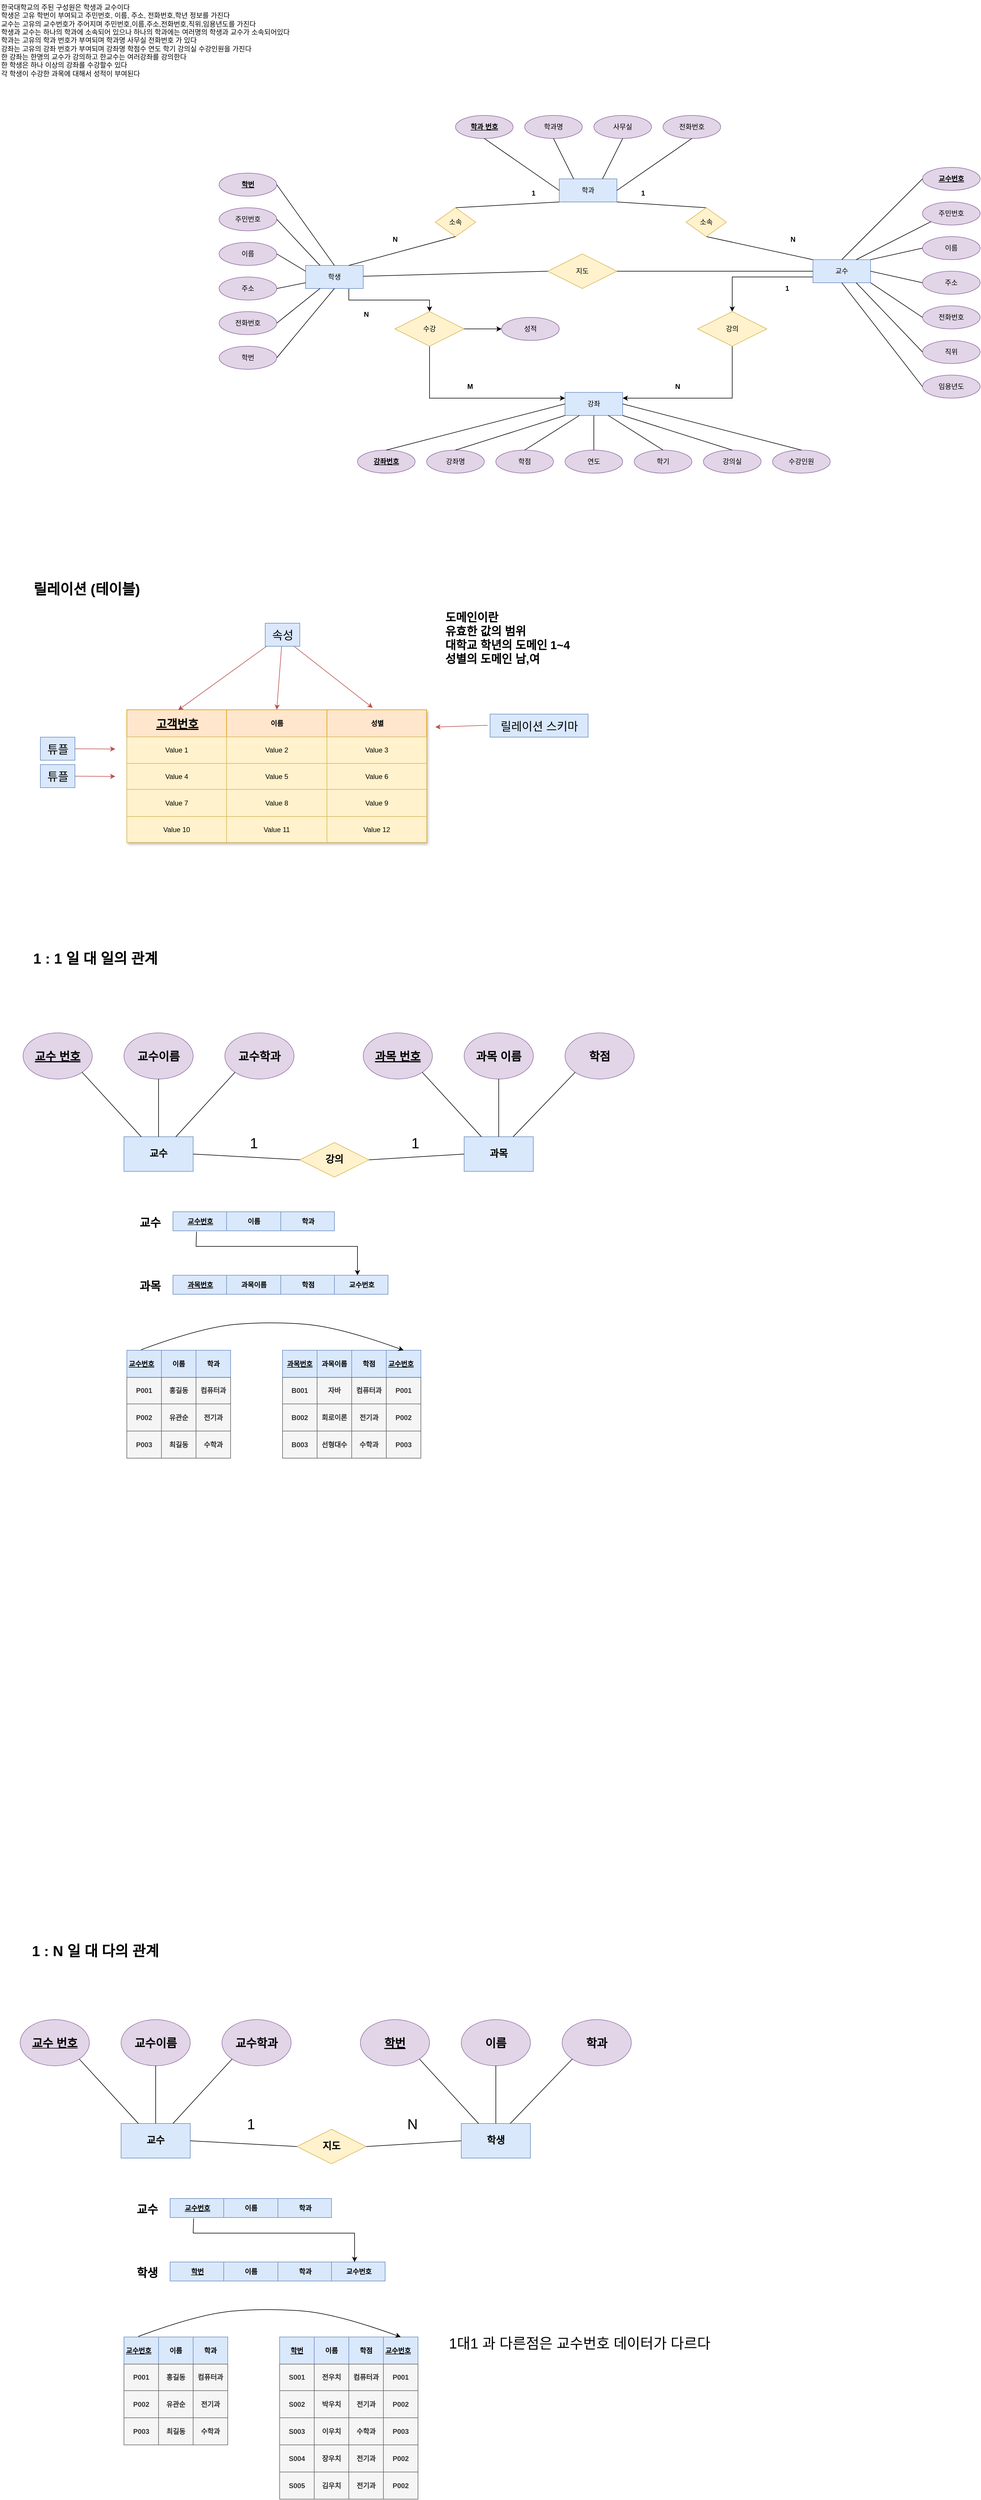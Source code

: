 <mxfile version="20.5.3" type="device"><diagram id="R2lEEEUBdFMjLlhIrx00" name="Page-1"><mxGraphModel dx="4272" dy="882" grid="1" gridSize="10" guides="1" tooltips="1" connect="1" arrows="0" fold="1" page="1" pageScale="1" pageWidth="2339" pageHeight="3300" math="0" shadow="0" extFonts="Permanent Marker^https://fonts.googleapis.com/css?family=Permanent+Marker"><root><mxCell id="0"/><mxCell id="1" parent="0"/><mxCell id="TeIuNGvgTbXqTDi7Eix7-1" value="한국대학교의 주된 구성원은 학생과 교수이다&lt;br&gt;학생은 고유 학번이 부여되고 주민번호, 이름, 주소, 전화번호,학년 정보를 가진다&lt;br&gt;교수는 고유의 교수번호가 주어지며 주민번호,이름,주소,전화번호,직위,임용년도를 가진다&lt;br&gt;학생과 교수는 하나의 학과에 소속되어 있으나 하나의 학과에는 여러명의 학생과 교수가 소속되어있다&lt;br&gt;학과는 고유의 학과 번호가 부여되며 학과명 사무실 전화번호 가 있다&lt;br&gt;강좌는 고유의 강좌 번호가 부여되며 강좌명 학점수 연도 학기 강의실 수강인원을 가진다&lt;br&gt;&lt;div style=&quot;&quot;&gt;&lt;span style=&quot;background-color: initial;&quot;&gt;한 강좌는 한명의 교수가 강의하고 한교수는 여러강좌를 강의한다&lt;/span&gt;&lt;/div&gt;한 학생은 하나 이상의 강좌를 수강할수 있다&lt;br&gt;각 학생이 수강한 과목에 대해서 성적이 부여된다" style="text;html=1;align=left;verticalAlign=middle;resizable=0;points=[];autosize=1;strokeColor=none;fillColor=none;" parent="1" vertex="1"><mxGeometry x="-2240" y="120" width="560" height="140" as="geometry"/></mxCell><mxCell id="TeIuNGvgTbXqTDi7Eix7-91" style="edgeStyle=orthogonalEdgeStyle;rounded=0;orthogonalLoop=1;jettySize=auto;html=1;exitX=0.75;exitY=1;exitDx=0;exitDy=0;" parent="1" source="TeIuNGvgTbXqTDi7Eix7-92" target="TeIuNGvgTbXqTDi7Eix7-147" edge="1"><mxGeometry relative="1" as="geometry"/></mxCell><mxCell id="TeIuNGvgTbXqTDi7Eix7-92" value="학생" style="whiteSpace=wrap;html=1;align=center;fillColor=#dae8fc;strokeColor=#6c8ebf;" parent="1" vertex="1"><mxGeometry x="-1710" y="580" width="100" height="40" as="geometry"/></mxCell><mxCell id="TeIuNGvgTbXqTDi7Eix7-93" style="edgeStyle=orthogonalEdgeStyle;rounded=0;orthogonalLoop=1;jettySize=auto;html=1;exitX=0;exitY=0.75;exitDx=0;exitDy=0;entryX=0.5;entryY=0;entryDx=0;entryDy=0;" parent="1" source="TeIuNGvgTbXqTDi7Eix7-94" target="TeIuNGvgTbXqTDi7Eix7-149" edge="1"><mxGeometry relative="1" as="geometry"/></mxCell><mxCell id="TeIuNGvgTbXqTDi7Eix7-94" value="교수" style="whiteSpace=wrap;html=1;align=center;fillColor=#dae8fc;strokeColor=#6c8ebf;" parent="1" vertex="1"><mxGeometry x="-830" y="570" width="100" height="40" as="geometry"/></mxCell><mxCell id="TeIuNGvgTbXqTDi7Eix7-95" value="&lt;b&gt;학번&lt;/b&gt;" style="ellipse;whiteSpace=wrap;html=1;align=center;fontStyle=4;fillColor=#e1d5e7;strokeColor=#9673a6;" parent="1" vertex="1"><mxGeometry x="-1860" y="420" width="100" height="40" as="geometry"/></mxCell><mxCell id="TeIuNGvgTbXqTDi7Eix7-96" value="이름" style="ellipse;whiteSpace=wrap;html=1;align=center;fillColor=#e1d5e7;strokeColor=#9673a6;" parent="1" vertex="1"><mxGeometry x="-1860" y="540" width="100" height="40" as="geometry"/></mxCell><mxCell id="TeIuNGvgTbXqTDi7Eix7-97" value="주민번호" style="ellipse;whiteSpace=wrap;html=1;align=center;fillColor=#e1d5e7;strokeColor=#9673a6;" parent="1" vertex="1"><mxGeometry x="-1860" y="480" width="100" height="40" as="geometry"/></mxCell><mxCell id="TeIuNGvgTbXqTDi7Eix7-98" value="주소" style="ellipse;whiteSpace=wrap;html=1;align=center;fillColor=#e1d5e7;strokeColor=#9673a6;" parent="1" vertex="1"><mxGeometry x="-1860" y="600" width="100" height="40" as="geometry"/></mxCell><mxCell id="TeIuNGvgTbXqTDi7Eix7-99" value="전화번호" style="ellipse;whiteSpace=wrap;html=1;align=center;fillColor=#e1d5e7;strokeColor=#9673a6;" parent="1" vertex="1"><mxGeometry x="-1860" y="660" width="100" height="40" as="geometry"/></mxCell><mxCell id="TeIuNGvgTbXqTDi7Eix7-100" value="학번" style="ellipse;whiteSpace=wrap;html=1;align=center;fillColor=#e1d5e7;strokeColor=#9673a6;" parent="1" vertex="1"><mxGeometry x="-1860" y="720" width="100" height="40" as="geometry"/></mxCell><mxCell id="TeIuNGvgTbXqTDi7Eix7-101" value="" style="endArrow=none;html=1;rounded=0;exitX=1;exitY=0.5;exitDx=0;exitDy=0;entryX=0.5;entryY=0;entryDx=0;entryDy=0;" parent="1" source="TeIuNGvgTbXqTDi7Eix7-95" target="TeIuNGvgTbXqTDi7Eix7-92" edge="1"><mxGeometry relative="1" as="geometry"><mxPoint x="-1530" y="640" as="sourcePoint"/><mxPoint x="-1370" y="640" as="targetPoint"/></mxGeometry></mxCell><mxCell id="TeIuNGvgTbXqTDi7Eix7-102" value="" style="endArrow=none;html=1;rounded=0;exitX=1;exitY=0.5;exitDx=0;exitDy=0;entryX=0.25;entryY=0;entryDx=0;entryDy=0;" parent="1" source="TeIuNGvgTbXqTDi7Eix7-97" target="TeIuNGvgTbXqTDi7Eix7-92" edge="1"><mxGeometry relative="1" as="geometry"><mxPoint x="-1750.0" y="450" as="sourcePoint"/><mxPoint x="-1650" y="590" as="targetPoint"/></mxGeometry></mxCell><mxCell id="TeIuNGvgTbXqTDi7Eix7-103" value="" style="endArrow=none;html=1;rounded=0;exitX=0;exitY=0.25;exitDx=0;exitDy=0;entryX=1;entryY=0.5;entryDx=0;entryDy=0;" parent="1" source="TeIuNGvgTbXqTDi7Eix7-92" target="TeIuNGvgTbXqTDi7Eix7-96" edge="1"><mxGeometry relative="1" as="geometry"><mxPoint x="-1740.0" y="460" as="sourcePoint"/><mxPoint x="-1640" y="600" as="targetPoint"/></mxGeometry></mxCell><mxCell id="TeIuNGvgTbXqTDi7Eix7-104" value="" style="endArrow=none;html=1;rounded=0;exitX=0;exitY=0.75;exitDx=0;exitDy=0;entryX=1;entryY=0.5;entryDx=0;entryDy=0;" parent="1" source="TeIuNGvgTbXqTDi7Eix7-92" target="TeIuNGvgTbXqTDi7Eix7-98" edge="1"><mxGeometry relative="1" as="geometry"><mxPoint x="-1730.0" y="470" as="sourcePoint"/><mxPoint x="-1630" y="610" as="targetPoint"/></mxGeometry></mxCell><mxCell id="TeIuNGvgTbXqTDi7Eix7-105" value="" style="endArrow=none;html=1;rounded=0;exitX=0.25;exitY=1;exitDx=0;exitDy=0;entryX=1;entryY=0.5;entryDx=0;entryDy=0;" parent="1" source="TeIuNGvgTbXqTDi7Eix7-92" target="TeIuNGvgTbXqTDi7Eix7-99" edge="1"><mxGeometry relative="1" as="geometry"><mxPoint x="-1720.0" y="480" as="sourcePoint"/><mxPoint x="-1620" y="620" as="targetPoint"/></mxGeometry></mxCell><mxCell id="TeIuNGvgTbXqTDi7Eix7-106" value="" style="endArrow=none;html=1;rounded=0;exitX=0.5;exitY=1;exitDx=0;exitDy=0;entryX=1;entryY=0.5;entryDx=0;entryDy=0;" parent="1" source="TeIuNGvgTbXqTDi7Eix7-92" target="TeIuNGvgTbXqTDi7Eix7-100" edge="1"><mxGeometry relative="1" as="geometry"><mxPoint x="-1710.0" y="490" as="sourcePoint"/><mxPoint x="-1610" y="630" as="targetPoint"/></mxGeometry></mxCell><mxCell id="TeIuNGvgTbXqTDi7Eix7-107" value="&lt;b&gt;교수번호&lt;/b&gt;" style="ellipse;whiteSpace=wrap;html=1;align=center;fontStyle=4;fillColor=#e1d5e7;strokeColor=#9673a6;" parent="1" vertex="1"><mxGeometry x="-640" y="410" width="100" height="40" as="geometry"/></mxCell><mxCell id="TeIuNGvgTbXqTDi7Eix7-108" value="이름" style="ellipse;whiteSpace=wrap;html=1;align=center;fillColor=#e1d5e7;strokeColor=#9673a6;" parent="1" vertex="1"><mxGeometry x="-640" y="530" width="100" height="40" as="geometry"/></mxCell><mxCell id="TeIuNGvgTbXqTDi7Eix7-109" value="주민번호" style="ellipse;whiteSpace=wrap;html=1;align=center;fillColor=#e1d5e7;strokeColor=#9673a6;" parent="1" vertex="1"><mxGeometry x="-640" y="470" width="100" height="40" as="geometry"/></mxCell><mxCell id="TeIuNGvgTbXqTDi7Eix7-110" value="주소" style="ellipse;whiteSpace=wrap;html=1;align=center;fillColor=#e1d5e7;strokeColor=#9673a6;" parent="1" vertex="1"><mxGeometry x="-640" y="590" width="100" height="40" as="geometry"/></mxCell><mxCell id="TeIuNGvgTbXqTDi7Eix7-111" value="전화번호" style="ellipse;whiteSpace=wrap;html=1;align=center;fillColor=#e1d5e7;strokeColor=#9673a6;" parent="1" vertex="1"><mxGeometry x="-640" y="650" width="100" height="40" as="geometry"/></mxCell><mxCell id="TeIuNGvgTbXqTDi7Eix7-112" value="직위" style="ellipse;whiteSpace=wrap;html=1;align=center;fillColor=#e1d5e7;strokeColor=#9673a6;" parent="1" vertex="1"><mxGeometry x="-640" y="710" width="100" height="40" as="geometry"/></mxCell><mxCell id="TeIuNGvgTbXqTDi7Eix7-113" value="임용년도" style="ellipse;whiteSpace=wrap;html=1;align=center;fillColor=#e1d5e7;strokeColor=#9673a6;" parent="1" vertex="1"><mxGeometry x="-640" y="770" width="100" height="40" as="geometry"/></mxCell><mxCell id="TeIuNGvgTbXqTDi7Eix7-114" value="" style="endArrow=none;html=1;rounded=0;exitX=0.5;exitY=0;exitDx=0;exitDy=0;entryX=0;entryY=0.5;entryDx=0;entryDy=0;" parent="1" source="TeIuNGvgTbXqTDi7Eix7-94" target="TeIuNGvgTbXqTDi7Eix7-107" edge="1"><mxGeometry relative="1" as="geometry"><mxPoint x="-1230.0" y="440" as="sourcePoint"/><mxPoint x="-1130" y="580" as="targetPoint"/></mxGeometry></mxCell><mxCell id="TeIuNGvgTbXqTDi7Eix7-115" value="" style="endArrow=none;html=1;rounded=0;exitX=0.75;exitY=0;exitDx=0;exitDy=0;entryX=0;entryY=1;entryDx=0;entryDy=0;" parent="1" source="TeIuNGvgTbXqTDi7Eix7-94" target="TeIuNGvgTbXqTDi7Eix7-109" edge="1"><mxGeometry relative="1" as="geometry"><mxPoint x="-750" y="600" as="sourcePoint"/><mxPoint x="-610" y="460" as="targetPoint"/></mxGeometry></mxCell><mxCell id="TeIuNGvgTbXqTDi7Eix7-116" value="" style="endArrow=none;html=1;rounded=0;exitX=1;exitY=0;exitDx=0;exitDy=0;entryX=0;entryY=0.5;entryDx=0;entryDy=0;" parent="1" source="TeIuNGvgTbXqTDi7Eix7-94" target="TeIuNGvgTbXqTDi7Eix7-108" edge="1"><mxGeometry relative="1" as="geometry"><mxPoint x="-740" y="610" as="sourcePoint"/><mxPoint x="-600" y="470" as="targetPoint"/></mxGeometry></mxCell><mxCell id="TeIuNGvgTbXqTDi7Eix7-117" value="" style="endArrow=none;html=1;rounded=0;exitX=1;exitY=0.5;exitDx=0;exitDy=0;entryX=0;entryY=0.5;entryDx=0;entryDy=0;" parent="1" source="TeIuNGvgTbXqTDi7Eix7-94" target="TeIuNGvgTbXqTDi7Eix7-110" edge="1"><mxGeometry relative="1" as="geometry"><mxPoint x="-730" y="620" as="sourcePoint"/><mxPoint x="-590" y="480" as="targetPoint"/></mxGeometry></mxCell><mxCell id="TeIuNGvgTbXqTDi7Eix7-118" value="" style="endArrow=none;html=1;rounded=0;exitX=1;exitY=1;exitDx=0;exitDy=0;entryX=0;entryY=0.5;entryDx=0;entryDy=0;" parent="1" source="TeIuNGvgTbXqTDi7Eix7-94" target="TeIuNGvgTbXqTDi7Eix7-111" edge="1"><mxGeometry relative="1" as="geometry"><mxPoint x="-720" y="630" as="sourcePoint"/><mxPoint x="-580" y="490" as="targetPoint"/></mxGeometry></mxCell><mxCell id="TeIuNGvgTbXqTDi7Eix7-119" value="" style="endArrow=none;html=1;rounded=0;exitX=0.75;exitY=1;exitDx=0;exitDy=0;entryX=0;entryY=0.5;entryDx=0;entryDy=0;" parent="1" source="TeIuNGvgTbXqTDi7Eix7-94" target="TeIuNGvgTbXqTDi7Eix7-112" edge="1"><mxGeometry relative="1" as="geometry"><mxPoint x="-710" y="640" as="sourcePoint"/><mxPoint x="-570" y="500" as="targetPoint"/></mxGeometry></mxCell><mxCell id="TeIuNGvgTbXqTDi7Eix7-120" value="" style="endArrow=none;html=1;rounded=0;exitX=0.5;exitY=1;exitDx=0;exitDy=0;entryX=0;entryY=0.5;entryDx=0;entryDy=0;" parent="1" source="TeIuNGvgTbXqTDi7Eix7-94" target="TeIuNGvgTbXqTDi7Eix7-113" edge="1"><mxGeometry relative="1" as="geometry"><mxPoint x="-700" y="650" as="sourcePoint"/><mxPoint x="-560" y="510" as="targetPoint"/></mxGeometry></mxCell><mxCell id="TeIuNGvgTbXqTDi7Eix7-121" value="학과" style="whiteSpace=wrap;html=1;align=center;fillColor=#dae8fc;strokeColor=#6c8ebf;" parent="1" vertex="1"><mxGeometry x="-1270" y="430" width="100" height="40" as="geometry"/></mxCell><mxCell id="TeIuNGvgTbXqTDi7Eix7-122" value="&lt;b&gt;학과 번호&lt;/b&gt;" style="ellipse;whiteSpace=wrap;html=1;align=center;fontStyle=4;fillColor=#e1d5e7;strokeColor=#9673a6;" parent="1" vertex="1"><mxGeometry x="-1450" y="320" width="100" height="40" as="geometry"/></mxCell><mxCell id="TeIuNGvgTbXqTDi7Eix7-123" value="학과명" style="ellipse;whiteSpace=wrap;html=1;align=center;fillColor=#e1d5e7;strokeColor=#9673a6;" parent="1" vertex="1"><mxGeometry x="-1330" y="320" width="100" height="40" as="geometry"/></mxCell><mxCell id="TeIuNGvgTbXqTDi7Eix7-124" value="사무실" style="ellipse;whiteSpace=wrap;html=1;align=center;fillColor=#e1d5e7;strokeColor=#9673a6;" parent="1" vertex="1"><mxGeometry x="-1210" y="320" width="100" height="40" as="geometry"/></mxCell><mxCell id="TeIuNGvgTbXqTDi7Eix7-125" value="전화번호" style="ellipse;whiteSpace=wrap;html=1;align=center;fillColor=#e1d5e7;strokeColor=#9673a6;" parent="1" vertex="1"><mxGeometry x="-1090" y="320" width="100" height="40" as="geometry"/></mxCell><mxCell id="TeIuNGvgTbXqTDi7Eix7-127" value="강좌" style="whiteSpace=wrap;html=1;align=center;fillColor=#dae8fc;strokeColor=#6c8ebf;" parent="1" vertex="1"><mxGeometry x="-1260" y="800" width="100" height="40" as="geometry"/></mxCell><mxCell id="TeIuNGvgTbXqTDi7Eix7-128" value="&lt;b&gt;강좌번호&lt;/b&gt;" style="ellipse;whiteSpace=wrap;html=1;align=center;fontStyle=4;fillColor=#e1d5e7;strokeColor=#9673a6;" parent="1" vertex="1"><mxGeometry x="-1620" y="900" width="100" height="40" as="geometry"/></mxCell><mxCell id="TeIuNGvgTbXqTDi7Eix7-129" value="강좌명" style="ellipse;whiteSpace=wrap;html=1;align=center;fillColor=#e1d5e7;strokeColor=#9673a6;" parent="1" vertex="1"><mxGeometry x="-1500" y="900" width="100" height="40" as="geometry"/></mxCell><mxCell id="TeIuNGvgTbXqTDi7Eix7-130" value="학점" style="ellipse;whiteSpace=wrap;html=1;align=center;fillColor=#e1d5e7;strokeColor=#9673a6;" parent="1" vertex="1"><mxGeometry x="-1380" y="900" width="100" height="40" as="geometry"/></mxCell><mxCell id="TeIuNGvgTbXqTDi7Eix7-131" value="연도" style="ellipse;whiteSpace=wrap;html=1;align=center;fillColor=#e1d5e7;strokeColor=#9673a6;" parent="1" vertex="1"><mxGeometry x="-1260" y="900" width="100" height="40" as="geometry"/></mxCell><mxCell id="TeIuNGvgTbXqTDi7Eix7-132" value="학기" style="ellipse;whiteSpace=wrap;html=1;align=center;fillColor=#e1d5e7;strokeColor=#9673a6;" parent="1" vertex="1"><mxGeometry x="-1140" y="900" width="100" height="40" as="geometry"/></mxCell><mxCell id="TeIuNGvgTbXqTDi7Eix7-133" value="강의실" style="ellipse;whiteSpace=wrap;html=1;align=center;fillColor=#e1d5e7;strokeColor=#9673a6;" parent="1" vertex="1"><mxGeometry x="-1020" y="900" width="100" height="40" as="geometry"/></mxCell><mxCell id="TeIuNGvgTbXqTDi7Eix7-134" value="수강인원" style="ellipse;whiteSpace=wrap;html=1;align=center;fillColor=#e1d5e7;strokeColor=#9673a6;" parent="1" vertex="1"><mxGeometry x="-900" y="900" width="100" height="40" as="geometry"/></mxCell><mxCell id="TeIuNGvgTbXqTDi7Eix7-135" value="" style="endArrow=none;html=1;rounded=0;entryX=0;entryY=0.5;entryDx=0;entryDy=0;exitX=0.5;exitY=1;exitDx=0;exitDy=0;" parent="1" source="TeIuNGvgTbXqTDi7Eix7-122" target="TeIuNGvgTbXqTDi7Eix7-121" edge="1"><mxGeometry relative="1" as="geometry"><mxPoint x="-1450" y="350" as="sourcePoint"/><mxPoint x="-1290" y="350" as="targetPoint"/></mxGeometry></mxCell><mxCell id="TeIuNGvgTbXqTDi7Eix7-136" value="" style="endArrow=none;html=1;rounded=0;entryX=0.25;entryY=0;entryDx=0;entryDy=0;exitX=0.5;exitY=1;exitDx=0;exitDy=0;" parent="1" source="TeIuNGvgTbXqTDi7Eix7-123" target="TeIuNGvgTbXqTDi7Eix7-121" edge="1"><mxGeometry relative="1" as="geometry"><mxPoint x="-1390" y="370.0" as="sourcePoint"/><mxPoint x="-1260" y="460.0" as="targetPoint"/></mxGeometry></mxCell><mxCell id="TeIuNGvgTbXqTDi7Eix7-137" value="" style="endArrow=none;html=1;rounded=0;entryX=0.75;entryY=0;entryDx=0;entryDy=0;exitX=0.5;exitY=1;exitDx=0;exitDy=0;" parent="1" source="TeIuNGvgTbXqTDi7Eix7-124" target="TeIuNGvgTbXqTDi7Eix7-121" edge="1"><mxGeometry relative="1" as="geometry"><mxPoint x="-1270" y="370.0" as="sourcePoint"/><mxPoint x="-1235" y="440.0" as="targetPoint"/></mxGeometry></mxCell><mxCell id="TeIuNGvgTbXqTDi7Eix7-138" value="" style="endArrow=none;html=1;rounded=0;entryX=1;entryY=0.5;entryDx=0;entryDy=0;exitX=0.5;exitY=1;exitDx=0;exitDy=0;" parent="1" source="TeIuNGvgTbXqTDi7Eix7-125" target="TeIuNGvgTbXqTDi7Eix7-121" edge="1"><mxGeometry relative="1" as="geometry"><mxPoint x="-1150" y="370.0" as="sourcePoint"/><mxPoint x="-1185" y="440.0" as="targetPoint"/></mxGeometry></mxCell><mxCell id="TeIuNGvgTbXqTDi7Eix7-139" value="" style="endArrow=none;html=1;rounded=0;entryX=0;entryY=0.5;entryDx=0;entryDy=0;exitX=0.5;exitY=0;exitDx=0;exitDy=0;" parent="1" source="TeIuNGvgTbXqTDi7Eix7-128" target="TeIuNGvgTbXqTDi7Eix7-127" edge="1"><mxGeometry relative="1" as="geometry"><mxPoint x="-1380" y="630.0" as="sourcePoint"/><mxPoint x="-1250" y="720.0" as="targetPoint"/></mxGeometry></mxCell><mxCell id="TeIuNGvgTbXqTDi7Eix7-140" value="" style="endArrow=none;html=1;rounded=0;entryX=0;entryY=1;entryDx=0;entryDy=0;exitX=0.5;exitY=0;exitDx=0;exitDy=0;" parent="1" source="TeIuNGvgTbXqTDi7Eix7-129" target="TeIuNGvgTbXqTDi7Eix7-127" edge="1"><mxGeometry relative="1" as="geometry"><mxPoint x="-1560" y="910.0" as="sourcePoint"/><mxPoint x="-1250" y="830.0" as="targetPoint"/></mxGeometry></mxCell><mxCell id="TeIuNGvgTbXqTDi7Eix7-141" value="" style="endArrow=none;html=1;rounded=0;entryX=0.25;entryY=1;entryDx=0;entryDy=0;exitX=0.5;exitY=0;exitDx=0;exitDy=0;" parent="1" source="TeIuNGvgTbXqTDi7Eix7-130" target="TeIuNGvgTbXqTDi7Eix7-127" edge="1"><mxGeometry relative="1" as="geometry"><mxPoint x="-1440" y="910.0" as="sourcePoint"/><mxPoint x="-1225" y="850.0" as="targetPoint"/></mxGeometry></mxCell><mxCell id="TeIuNGvgTbXqTDi7Eix7-142" value="" style="endArrow=none;html=1;rounded=0;entryX=0.5;entryY=1;entryDx=0;entryDy=0;exitX=0.5;exitY=0;exitDx=0;exitDy=0;" parent="1" source="TeIuNGvgTbXqTDi7Eix7-131" target="TeIuNGvgTbXqTDi7Eix7-127" edge="1"><mxGeometry relative="1" as="geometry"><mxPoint x="-1320" y="910.0" as="sourcePoint"/><mxPoint x="-1225" y="850.0" as="targetPoint"/></mxGeometry></mxCell><mxCell id="TeIuNGvgTbXqTDi7Eix7-143" value="" style="endArrow=none;html=1;rounded=0;entryX=0.75;entryY=1;entryDx=0;entryDy=0;exitX=0.5;exitY=0;exitDx=0;exitDy=0;" parent="1" source="TeIuNGvgTbXqTDi7Eix7-132" target="TeIuNGvgTbXqTDi7Eix7-127" edge="1"><mxGeometry relative="1" as="geometry"><mxPoint x="-1200" y="910.0" as="sourcePoint"/><mxPoint x="-1200" y="850.0" as="targetPoint"/></mxGeometry></mxCell><mxCell id="TeIuNGvgTbXqTDi7Eix7-144" value="" style="endArrow=none;html=1;rounded=0;entryX=1;entryY=1;entryDx=0;entryDy=0;exitX=0.5;exitY=0;exitDx=0;exitDy=0;" parent="1" source="TeIuNGvgTbXqTDi7Eix7-133" target="TeIuNGvgTbXqTDi7Eix7-127" edge="1"><mxGeometry relative="1" as="geometry"><mxPoint x="-1080.0" y="910.0" as="sourcePoint"/><mxPoint x="-1175" y="850.0" as="targetPoint"/></mxGeometry></mxCell><mxCell id="TeIuNGvgTbXqTDi7Eix7-145" value="" style="endArrow=none;html=1;rounded=0;entryX=1;entryY=0.5;entryDx=0;entryDy=0;exitX=0.5;exitY=0;exitDx=0;exitDy=0;" parent="1" source="TeIuNGvgTbXqTDi7Eix7-134" target="TeIuNGvgTbXqTDi7Eix7-127" edge="1"><mxGeometry relative="1" as="geometry"><mxPoint x="-960.0" y="910.0" as="sourcePoint"/><mxPoint x="-1150" y="850.0" as="targetPoint"/></mxGeometry></mxCell><mxCell id="TeIuNGvgTbXqTDi7Eix7-146" style="edgeStyle=orthogonalEdgeStyle;rounded=0;orthogonalLoop=1;jettySize=auto;html=1;exitX=0.5;exitY=1;exitDx=0;exitDy=0;entryX=0;entryY=0.25;entryDx=0;entryDy=0;" parent="1" source="TeIuNGvgTbXqTDi7Eix7-147" target="TeIuNGvgTbXqTDi7Eix7-127" edge="1"><mxGeometry relative="1" as="geometry"/></mxCell><mxCell id="TeIuNGvgTbXqTDi7Eix7-147" value="수강" style="shape=rhombus;perimeter=rhombusPerimeter;whiteSpace=wrap;html=1;align=center;fillColor=#fff2cc;strokeColor=#d6b656;" parent="1" vertex="1"><mxGeometry x="-1555" y="660" width="120" height="60" as="geometry"/></mxCell><mxCell id="TeIuNGvgTbXqTDi7Eix7-148" style="edgeStyle=orthogonalEdgeStyle;rounded=0;orthogonalLoop=1;jettySize=auto;html=1;exitX=0.5;exitY=1;exitDx=0;exitDy=0;entryX=1;entryY=0.25;entryDx=0;entryDy=0;" parent="1" source="TeIuNGvgTbXqTDi7Eix7-149" target="TeIuNGvgTbXqTDi7Eix7-127" edge="1"><mxGeometry relative="1" as="geometry"/></mxCell><mxCell id="TeIuNGvgTbXqTDi7Eix7-149" value="강의" style="shape=rhombus;perimeter=rhombusPerimeter;whiteSpace=wrap;html=1;align=center;fillColor=#fff2cc;strokeColor=#d6b656;" parent="1" vertex="1"><mxGeometry x="-1030" y="660" width="120" height="60" as="geometry"/></mxCell><mxCell id="TeIuNGvgTbXqTDi7Eix7-152" value="" style="endArrow=none;html=1;rounded=0;entryX=0;entryY=1;entryDx=0;entryDy=0;startArrow=none;exitX=0.5;exitY=0;exitDx=0;exitDy=0;" parent="1" source="TeIuNGvgTbXqTDi7Eix7-162" target="TeIuNGvgTbXqTDi7Eix7-121" edge="1"><mxGeometry relative="1" as="geometry"><mxPoint x="-1390" y="515" as="sourcePoint"/><mxPoint x="-1190" y="680" as="targetPoint"/></mxGeometry></mxCell><mxCell id="TeIuNGvgTbXqTDi7Eix7-153" value="" style="endArrow=none;html=1;rounded=0;exitX=0.5;exitY=0;exitDx=0;exitDy=0;entryX=1;entryY=1;entryDx=0;entryDy=0;startArrow=none;" parent="1" source="TeIuNGvgTbXqTDi7Eix7-164" target="TeIuNGvgTbXqTDi7Eix7-121" edge="1"><mxGeometry relative="1" as="geometry"><mxPoint x="-1050" y="495" as="sourcePoint"/><mxPoint x="-1260" y="480" as="targetPoint"/></mxGeometry></mxCell><mxCell id="TeIuNGvgTbXqTDi7Eix7-154" value="&lt;b&gt;1&lt;/b&gt;" style="text;html=1;align=center;verticalAlign=middle;resizable=0;points=[];autosize=1;strokeColor=none;fillColor=none;" parent="1" vertex="1"><mxGeometry x="-1140" y="440" width="30" height="30" as="geometry"/></mxCell><mxCell id="TeIuNGvgTbXqTDi7Eix7-155" value="&lt;b&gt;1&lt;/b&gt;" style="text;html=1;align=center;verticalAlign=middle;resizable=0;points=[];autosize=1;strokeColor=none;fillColor=none;" parent="1" vertex="1"><mxGeometry x="-1330" y="440" width="30" height="30" as="geometry"/></mxCell><mxCell id="TeIuNGvgTbXqTDi7Eix7-156" value="&lt;b&gt;N&lt;/b&gt;" style="text;html=1;align=center;verticalAlign=middle;resizable=0;points=[];autosize=1;strokeColor=none;fillColor=none;" parent="1" vertex="1"><mxGeometry x="-1570" y="520" width="30" height="30" as="geometry"/></mxCell><mxCell id="TeIuNGvgTbXqTDi7Eix7-157" value="&lt;b&gt;N&lt;/b&gt;" style="text;html=1;align=center;verticalAlign=middle;resizable=0;points=[];autosize=1;strokeColor=none;fillColor=none;" parent="1" vertex="1"><mxGeometry x="-880" y="520" width="30" height="30" as="geometry"/></mxCell><mxCell id="TeIuNGvgTbXqTDi7Eix7-158" value="&lt;b&gt;1&lt;/b&gt;" style="text;html=1;align=center;verticalAlign=middle;resizable=0;points=[];autosize=1;strokeColor=none;fillColor=none;" parent="1" vertex="1"><mxGeometry x="-890" y="605" width="30" height="30" as="geometry"/></mxCell><mxCell id="TeIuNGvgTbXqTDi7Eix7-159" value="&lt;b&gt;N&lt;/b&gt;" style="text;html=1;align=center;verticalAlign=middle;resizable=0;points=[];autosize=1;strokeColor=none;fillColor=none;" parent="1" vertex="1"><mxGeometry x="-1080" y="775" width="30" height="30" as="geometry"/></mxCell><mxCell id="TeIuNGvgTbXqTDi7Eix7-160" value="&lt;b&gt;M&lt;/b&gt;" style="text;html=1;align=center;verticalAlign=middle;resizable=0;points=[];autosize=1;strokeColor=none;fillColor=none;" parent="1" vertex="1"><mxGeometry x="-1440" y="775" width="30" height="30" as="geometry"/></mxCell><mxCell id="TeIuNGvgTbXqTDi7Eix7-161" value="&lt;b&gt;N&lt;/b&gt;" style="text;html=1;align=center;verticalAlign=middle;resizable=0;points=[];autosize=1;strokeColor=none;fillColor=none;" parent="1" vertex="1"><mxGeometry x="-1620" y="650" width="30" height="30" as="geometry"/></mxCell><mxCell id="TeIuNGvgTbXqTDi7Eix7-163" value="" style="endArrow=none;html=1;rounded=0;exitX=0;exitY=0;exitDx=0;exitDy=0;entryX=0.5;entryY=1;entryDx=0;entryDy=0;" parent="1" source="TeIuNGvgTbXqTDi7Eix7-94" target="TeIuNGvgTbXqTDi7Eix7-164" edge="1"><mxGeometry relative="1" as="geometry"><mxPoint x="-830" y="570" as="sourcePoint"/><mxPoint x="-990" y="525" as="targetPoint"/></mxGeometry></mxCell><mxCell id="TeIuNGvgTbXqTDi7Eix7-164" value="소속" style="shape=rhombus;perimeter=rhombusPerimeter;whiteSpace=wrap;html=1;align=center;fillColor=#fff2cc;strokeColor=#d6b656;" parent="1" vertex="1"><mxGeometry x="-1050" y="480" width="70" height="50" as="geometry"/></mxCell><mxCell id="TeIuNGvgTbXqTDi7Eix7-166" value="성적" style="ellipse;whiteSpace=wrap;html=1;align=center;fillColor=#e1d5e7;strokeColor=#9673a6;" parent="1" vertex="1"><mxGeometry x="-1370" y="670" width="100" height="40" as="geometry"/></mxCell><mxCell id="TeIuNGvgTbXqTDi7Eix7-167" value="" style="endArrow=classic;html=1;rounded=0;exitX=1;exitY=0.5;exitDx=0;exitDy=0;" parent="1" source="TeIuNGvgTbXqTDi7Eix7-147" target="TeIuNGvgTbXqTDi7Eix7-166" edge="1"><mxGeometry width="50" height="50" relative="1" as="geometry"><mxPoint x="-1310" y="770" as="sourcePoint"/><mxPoint x="-1260" y="720" as="targetPoint"/></mxGeometry></mxCell><mxCell id="TeIuNGvgTbXqTDi7Eix7-168" value="지도" style="shape=rhombus;perimeter=rhombusPerimeter;whiteSpace=wrap;html=1;align=center;fillColor=#fff2cc;strokeColor=#d6b656;" parent="1" vertex="1"><mxGeometry x="-1290" y="560" width="120" height="60" as="geometry"/></mxCell><mxCell id="TeIuNGvgTbXqTDi7Eix7-169" value="" style="endArrow=none;html=1;rounded=0;entryX=0;entryY=0.5;entryDx=0;entryDy=0;" parent="1" target="TeIuNGvgTbXqTDi7Eix7-168" edge="1"><mxGeometry relative="1" as="geometry"><mxPoint x="-1610" y="598.75" as="sourcePoint"/><mxPoint x="-1450" y="598.75" as="targetPoint"/></mxGeometry></mxCell><mxCell id="TeIuNGvgTbXqTDi7Eix7-170" value="" style="endArrow=none;html=1;rounded=0;entryX=0;entryY=0.5;entryDx=0;entryDy=0;" parent="1" target="TeIuNGvgTbXqTDi7Eix7-94" edge="1"><mxGeometry relative="1" as="geometry"><mxPoint x="-1170" y="590" as="sourcePoint"/><mxPoint x="-850" y="585.63" as="targetPoint"/></mxGeometry></mxCell><mxCell id="TeIuNGvgTbXqTDi7Eix7-162" value="소속" style="shape=rhombus;perimeter=rhombusPerimeter;whiteSpace=wrap;html=1;align=center;fillColor=#fff2cc;strokeColor=#d6b656;" parent="1" vertex="1"><mxGeometry x="-1485" y="480" width="70" height="50" as="geometry"/></mxCell><mxCell id="TeIuNGvgTbXqTDi7Eix7-171" value="" style="endArrow=none;html=1;rounded=0;exitX=0.75;exitY=0;exitDx=0;exitDy=0;entryX=0.5;entryY=1;entryDx=0;entryDy=0;" parent="1" source="TeIuNGvgTbXqTDi7Eix7-92" target="TeIuNGvgTbXqTDi7Eix7-162" edge="1"><mxGeometry relative="1" as="geometry"><mxPoint x="-1635" y="580" as="sourcePoint"/><mxPoint x="-1270.0" y="470" as="targetPoint"/></mxGeometry></mxCell><mxCell id="TeIuNGvgTbXqTDi7Eix7-172" value="릴레이션 (테이블)" style="text;html=1;align=center;verticalAlign=middle;resizable=0;points=[];autosize=1;strokeColor=none;fillColor=none;fontSize=25;fontStyle=1" parent="1" vertex="1"><mxGeometry x="-2200" y="1120" width="220" height="40" as="geometry"/></mxCell><mxCell id="TeIuNGvgTbXqTDi7Eix7-173" value="Assets" style="childLayout=tableLayout;recursiveResize=0;strokeColor=#82b366;fillColor=#d5e8d4;shadow=1;" parent="1" vertex="1"><mxGeometry x="-2020" y="1350" width="520" height="230" as="geometry"/></mxCell><mxCell id="TeIuNGvgTbXqTDi7Eix7-174" style="shape=tableRow;horizontal=0;startSize=0;swimlaneHead=0;swimlaneBody=0;top=0;left=0;bottom=0;right=0;dropTarget=0;collapsible=0;recursiveResize=0;expand=0;fontStyle=0;strokeColor=#d79b00;fillColor=#ffe6cc;" parent="TeIuNGvgTbXqTDi7Eix7-173" vertex="1"><mxGeometry width="520" height="47" as="geometry"/></mxCell><mxCell id="TeIuNGvgTbXqTDi7Eix7-175" value="&lt;font style=&quot;font-size: 20px;&quot;&gt;&lt;u&gt;고객번호&lt;/u&gt;&lt;/font&gt;" style="connectable=0;recursiveResize=0;strokeColor=#d79b00;fillColor=#ffe6cc;align=center;fontStyle=1;html=1;" parent="TeIuNGvgTbXqTDi7Eix7-174" vertex="1"><mxGeometry width="173" height="47" as="geometry"><mxRectangle width="173" height="47" as="alternateBounds"/></mxGeometry></mxCell><mxCell id="TeIuNGvgTbXqTDi7Eix7-176" value="이름" style="connectable=0;recursiveResize=0;strokeColor=#d79b00;fillColor=#ffe6cc;align=center;fontStyle=1;html=1;" parent="TeIuNGvgTbXqTDi7Eix7-174" vertex="1"><mxGeometry x="173" width="174" height="47" as="geometry"><mxRectangle width="174" height="47" as="alternateBounds"/></mxGeometry></mxCell><mxCell id="TeIuNGvgTbXqTDi7Eix7-177" value="성별" style="connectable=0;recursiveResize=0;strokeColor=#d79b00;fillColor=#ffe6cc;align=center;fontStyle=1;html=1;" parent="TeIuNGvgTbXqTDi7Eix7-174" vertex="1"><mxGeometry x="347" width="173" height="47" as="geometry"><mxRectangle width="173" height="47" as="alternateBounds"/></mxGeometry></mxCell><mxCell id="TeIuNGvgTbXqTDi7Eix7-178" value="" style="shape=tableRow;horizontal=0;startSize=0;swimlaneHead=0;swimlaneBody=0;top=0;left=0;bottom=0;right=0;dropTarget=0;collapsible=0;recursiveResize=0;expand=0;fontStyle=0;strokeColor=#d6b656;fillColor=#fff2cc;" parent="TeIuNGvgTbXqTDi7Eix7-173" vertex="1"><mxGeometry y="47" width="520" height="46" as="geometry"/></mxCell><mxCell id="TeIuNGvgTbXqTDi7Eix7-179" value="Value 1" style="connectable=0;recursiveResize=0;strokeColor=#d6b656;fillColor=#fff2cc;align=center;whiteSpace=wrap;html=1;" parent="TeIuNGvgTbXqTDi7Eix7-178" vertex="1"><mxGeometry width="173" height="46" as="geometry"><mxRectangle width="173" height="46" as="alternateBounds"/></mxGeometry></mxCell><mxCell id="TeIuNGvgTbXqTDi7Eix7-180" value="Value 2" style="connectable=0;recursiveResize=0;strokeColor=#d6b656;fillColor=#fff2cc;align=center;whiteSpace=wrap;html=1;" parent="TeIuNGvgTbXqTDi7Eix7-178" vertex="1"><mxGeometry x="173" width="174" height="46" as="geometry"><mxRectangle width="174" height="46" as="alternateBounds"/></mxGeometry></mxCell><mxCell id="TeIuNGvgTbXqTDi7Eix7-181" value="Value 3" style="connectable=0;recursiveResize=0;strokeColor=#d6b656;fillColor=#fff2cc;align=center;whiteSpace=wrap;html=1;" parent="TeIuNGvgTbXqTDi7Eix7-178" vertex="1"><mxGeometry x="347" width="173" height="46" as="geometry"><mxRectangle width="173" height="46" as="alternateBounds"/></mxGeometry></mxCell><mxCell id="TeIuNGvgTbXqTDi7Eix7-182" value="" style="shape=tableRow;horizontal=0;startSize=0;swimlaneHead=0;swimlaneBody=0;top=0;left=0;bottom=0;right=0;dropTarget=0;collapsible=0;recursiveResize=0;expand=0;fontStyle=1;strokeColor=#d6b656;fillColor=#fff2cc;" parent="TeIuNGvgTbXqTDi7Eix7-173" vertex="1"><mxGeometry y="93" width="520" height="45" as="geometry"/></mxCell><mxCell id="TeIuNGvgTbXqTDi7Eix7-183" value="Value 4" style="connectable=0;recursiveResize=0;strokeColor=#d6b656;fillColor=#fff2cc;whiteSpace=wrap;html=1;" parent="TeIuNGvgTbXqTDi7Eix7-182" vertex="1"><mxGeometry width="173" height="45" as="geometry"><mxRectangle width="173" height="45" as="alternateBounds"/></mxGeometry></mxCell><mxCell id="TeIuNGvgTbXqTDi7Eix7-184" value="Value 5" style="connectable=0;recursiveResize=0;strokeColor=#d6b656;fillColor=#fff2cc;whiteSpace=wrap;html=1;" parent="TeIuNGvgTbXqTDi7Eix7-182" vertex="1"><mxGeometry x="173" width="174" height="45" as="geometry"><mxRectangle width="174" height="45" as="alternateBounds"/></mxGeometry></mxCell><mxCell id="TeIuNGvgTbXqTDi7Eix7-185" value="Value 6" style="connectable=0;recursiveResize=0;strokeColor=#d6b656;fillColor=#fff2cc;whiteSpace=wrap;html=1;" parent="TeIuNGvgTbXqTDi7Eix7-182" vertex="1"><mxGeometry x="347" width="173" height="45" as="geometry"><mxRectangle width="173" height="45" as="alternateBounds"/></mxGeometry></mxCell><mxCell id="TeIuNGvgTbXqTDi7Eix7-186" value="" style="shape=tableRow;horizontal=0;startSize=0;swimlaneHead=0;swimlaneBody=0;top=0;left=0;bottom=0;right=0;dropTarget=0;collapsible=0;recursiveResize=0;expand=0;fontStyle=0;strokeColor=#d6b656;fillColor=#fff2cc;" parent="TeIuNGvgTbXqTDi7Eix7-173" vertex="1"><mxGeometry y="138" width="520" height="47" as="geometry"/></mxCell><mxCell id="TeIuNGvgTbXqTDi7Eix7-187" value="Value 7" style="connectable=0;recursiveResize=0;strokeColor=#d6b656;fillColor=#fff2cc;fontStyle=0;align=center;whiteSpace=wrap;html=1;" parent="TeIuNGvgTbXqTDi7Eix7-186" vertex="1"><mxGeometry width="173" height="47" as="geometry"><mxRectangle width="173" height="47" as="alternateBounds"/></mxGeometry></mxCell><mxCell id="TeIuNGvgTbXqTDi7Eix7-188" value="Value 8" style="connectable=0;recursiveResize=0;strokeColor=#d6b656;fillColor=#fff2cc;fontStyle=0;align=center;whiteSpace=wrap;html=1;" parent="TeIuNGvgTbXqTDi7Eix7-186" vertex="1"><mxGeometry x="173" width="174" height="47" as="geometry"><mxRectangle width="174" height="47" as="alternateBounds"/></mxGeometry></mxCell><mxCell id="TeIuNGvgTbXqTDi7Eix7-189" value="Value 9" style="connectable=0;recursiveResize=0;strokeColor=#d6b656;fillColor=#fff2cc;fontStyle=0;align=center;whiteSpace=wrap;html=1;" parent="TeIuNGvgTbXqTDi7Eix7-186" vertex="1"><mxGeometry x="347" width="173" height="47" as="geometry"><mxRectangle width="173" height="47" as="alternateBounds"/></mxGeometry></mxCell><mxCell id="TeIuNGvgTbXqTDi7Eix7-190" value="" style="shape=tableRow;horizontal=0;startSize=0;swimlaneHead=0;swimlaneBody=0;top=0;left=0;bottom=0;right=0;dropTarget=0;collapsible=0;recursiveResize=0;expand=0;fontStyle=1;strokeColor=#d6b656;fillColor=#fff2cc;" parent="TeIuNGvgTbXqTDi7Eix7-173" vertex="1"><mxGeometry y="185" width="520" height="45" as="geometry"/></mxCell><mxCell id="TeIuNGvgTbXqTDi7Eix7-191" value="Value 10" style="connectable=0;recursiveResize=0;strokeColor=#d6b656;fillColor=#fff2cc;whiteSpace=wrap;html=1;" parent="TeIuNGvgTbXqTDi7Eix7-190" vertex="1"><mxGeometry width="173" height="45" as="geometry"><mxRectangle width="173" height="45" as="alternateBounds"/></mxGeometry></mxCell><mxCell id="TeIuNGvgTbXqTDi7Eix7-192" value="Value 11" style="connectable=0;recursiveResize=0;strokeColor=#d6b656;fillColor=#fff2cc;whiteSpace=wrap;html=1;" parent="TeIuNGvgTbXqTDi7Eix7-190" vertex="1"><mxGeometry x="173" width="174" height="45" as="geometry"><mxRectangle width="174" height="45" as="alternateBounds"/></mxGeometry></mxCell><mxCell id="TeIuNGvgTbXqTDi7Eix7-193" value="Value 12" style="connectable=0;recursiveResize=0;strokeColor=#d6b656;fillColor=#fff2cc;whiteSpace=wrap;html=1;" parent="TeIuNGvgTbXqTDi7Eix7-190" vertex="1"><mxGeometry x="347" width="173" height="45" as="geometry"><mxRectangle width="173" height="45" as="alternateBounds"/></mxGeometry></mxCell><mxCell id="TeIuNGvgTbXqTDi7Eix7-235" value="튜플" style="text;html=1;align=center;verticalAlign=middle;resizable=0;points=[];autosize=1;strokeColor=#6c8ebf;fillColor=#dae8fc;fontSize=20;" parent="1" vertex="1"><mxGeometry x="-2170" y="1397.5" width="60" height="40" as="geometry"/></mxCell><mxCell id="TeIuNGvgTbXqTDi7Eix7-236" value="" style="endArrow=classic;html=1;rounded=0;fontSize=20;fillColor=#f8cecc;strokeColor=#b85450;" parent="1" source="TeIuNGvgTbXqTDi7Eix7-235" edge="1"><mxGeometry width="50" height="50" relative="1" as="geometry"><mxPoint x="-2100" y="1418" as="sourcePoint"/><mxPoint x="-2040" y="1418" as="targetPoint"/></mxGeometry></mxCell><mxCell id="TeIuNGvgTbXqTDi7Eix7-237" value="" style="endArrow=classic;html=1;rounded=0;fontSize=20;entryX=0.171;entryY=0.014;entryDx=0;entryDy=0;entryPerimeter=0;fillColor=#f8cecc;strokeColor=#b85450;" parent="1" source="TeIuNGvgTbXqTDi7Eix7-241" target="TeIuNGvgTbXqTDi7Eix7-174" edge="1"><mxGeometry width="50" height="50" relative="1" as="geometry"><mxPoint x="-1810" y="1270" as="sourcePoint"/><mxPoint x="-1890" y="1320" as="targetPoint"/></mxGeometry></mxCell><mxCell id="TeIuNGvgTbXqTDi7Eix7-238" value="" style="endArrow=classic;html=1;rounded=0;fontSize=20;entryX=0.82;entryY=-0.071;entryDx=0;entryDy=0;entryPerimeter=0;fillColor=#f8cecc;strokeColor=#b85450;" parent="1" target="TeIuNGvgTbXqTDi7Eix7-174" edge="1"><mxGeometry width="50" height="50" relative="1" as="geometry"><mxPoint x="-1730" y="1240" as="sourcePoint"/><mxPoint x="-1655" y="1310" as="targetPoint"/></mxGeometry></mxCell><mxCell id="TeIuNGvgTbXqTDi7Eix7-239" value="" style="endArrow=classic;html=1;rounded=0;fontSize=20;entryX=0.5;entryY=0;entryDx=0;entryDy=0;fillColor=#f8cecc;strokeColor=#b85450;" parent="1" source="TeIuNGvgTbXqTDi7Eix7-241" target="TeIuNGvgTbXqTDi7Eix7-174" edge="1"><mxGeometry width="50" height="50" relative="1" as="geometry"><mxPoint x="-1685" y="1290" as="sourcePoint"/><mxPoint x="-1765" y="1340" as="targetPoint"/></mxGeometry></mxCell><mxCell id="TeIuNGvgTbXqTDi7Eix7-241" value="속성" style="text;html=1;align=center;verticalAlign=middle;resizable=0;points=[];autosize=1;strokeColor=#6c8ebf;fillColor=#dae8fc;fontSize=20;" parent="1" vertex="1"><mxGeometry x="-1780" y="1200" width="60" height="40" as="geometry"/></mxCell><mxCell id="TeIuNGvgTbXqTDi7Eix7-244" value="" style="endArrow=classic;html=1;rounded=0;fontSize=20;exitX=-0.025;exitY=0.483;exitDx=0;exitDy=0;exitPerimeter=0;fillColor=#f8cecc;strokeColor=#b85450;" parent="1" source="TeIuNGvgTbXqTDi7Eix7-245" edge="1"><mxGeometry width="50" height="50" relative="1" as="geometry"><mxPoint x="-1380" y="1380" as="sourcePoint"/><mxPoint x="-1485" y="1380" as="targetPoint"/></mxGeometry></mxCell><mxCell id="TeIuNGvgTbXqTDi7Eix7-245" value="릴레이션 스키마" style="text;html=1;align=center;verticalAlign=middle;resizable=0;points=[];autosize=1;strokeColor=#6c8ebf;fillColor=#dae8fc;fontSize=20;" parent="1" vertex="1"><mxGeometry x="-1390" y="1357.5" width="170" height="40" as="geometry"/></mxCell><mxCell id="TeIuNGvgTbXqTDi7Eix7-267" value="&lt;div style=&quot;text-align: left;&quot;&gt;&lt;span style=&quot;background-color: initial;&quot;&gt;도메인이란&lt;/span&gt;&lt;/div&gt;&lt;div style=&quot;text-align: left;&quot;&gt;&lt;span style=&quot;background-color: initial;&quot;&gt;유효한 값의 범위&lt;/span&gt;&lt;/div&gt;&lt;div style=&quot;text-align: left;&quot;&gt;&lt;span style=&quot;background-color: initial;&quot;&gt;대학교 학년의 도메인 1~4&lt;/span&gt;&lt;/div&gt;&lt;div style=&quot;text-align: left;&quot;&gt;&lt;span style=&quot;background-color: initial;&quot;&gt;성별의 도메인 남,여&lt;/span&gt;&lt;/div&gt;" style="text;html=1;align=center;verticalAlign=middle;resizable=0;points=[];autosize=1;strokeColor=none;fillColor=none;fontSize=20;fontStyle=1" parent="1" vertex="1"><mxGeometry x="-1485" y="1170" width="250" height="110" as="geometry"/></mxCell><mxCell id="TeIuNGvgTbXqTDi7Eix7-268" value="튜플" style="text;html=1;align=center;verticalAlign=middle;resizable=0;points=[];autosize=1;strokeColor=#6c8ebf;fillColor=#dae8fc;fontSize=20;" parent="1" vertex="1"><mxGeometry x="-2170" y="1445" width="60" height="40" as="geometry"/></mxCell><mxCell id="TeIuNGvgTbXqTDi7Eix7-269" value="" style="endArrow=classic;html=1;rounded=0;fontSize=20;fillColor=#f8cecc;strokeColor=#b85450;" parent="1" source="TeIuNGvgTbXqTDi7Eix7-268" edge="1"><mxGeometry width="50" height="50" relative="1" as="geometry"><mxPoint x="-2100" y="1465.5" as="sourcePoint"/><mxPoint x="-2040" y="1465.5" as="targetPoint"/></mxGeometry></mxCell><mxCell id="giY-w-tU8jHvuO0VHGRE-2" value="&lt;b&gt;교수&lt;/b&gt;" style="rounded=0;whiteSpace=wrap;html=1;strokeColor=#6c8ebf;fillColor=#dae8fc;fontStyle=0;fontSize=17;" vertex="1" parent="1"><mxGeometry x="-2025" y="2090" width="120" height="60" as="geometry"/></mxCell><mxCell id="giY-w-tU8jHvuO0VHGRE-3" value="&lt;u style=&quot;font-size: 20px;&quot;&gt;&lt;b style=&quot;font-size: 20px;&quot;&gt;교수 번호&lt;/b&gt;&lt;/u&gt;" style="ellipse;whiteSpace=wrap;html=1;strokeColor=#9673a6;fillColor=#e1d5e7;fontStyle=0;fontSize=20;" vertex="1" parent="1"><mxGeometry x="-2200" y="1910" width="120" height="80" as="geometry"/></mxCell><mxCell id="giY-w-tU8jHvuO0VHGRE-4" value="&lt;b style=&quot;font-size: 20px;&quot;&gt;교수학과&lt;/b&gt;" style="ellipse;whiteSpace=wrap;html=1;strokeColor=#9673a6;fillColor=#e1d5e7;fontStyle=0;fontSize=20;" vertex="1" parent="1"><mxGeometry x="-1850" y="1910" width="120" height="80" as="geometry"/></mxCell><mxCell id="giY-w-tU8jHvuO0VHGRE-5" value="&lt;b style=&quot;font-size: 20px;&quot;&gt;교수이름&lt;/b&gt;" style="ellipse;whiteSpace=wrap;html=1;strokeColor=#9673a6;fillColor=#e1d5e7;fontStyle=0;fontSize=20;" vertex="1" parent="1"><mxGeometry x="-2025" y="1910" width="120" height="80" as="geometry"/></mxCell><mxCell id="giY-w-tU8jHvuO0VHGRE-6" value="" style="endArrow=none;html=1;rounded=0;fontSize=17;entryX=1;entryY=1;entryDx=0;entryDy=0;exitX=0.25;exitY=0;exitDx=0;exitDy=0;fontStyle=0" edge="1" parent="1" source="giY-w-tU8jHvuO0VHGRE-2" target="giY-w-tU8jHvuO0VHGRE-3"><mxGeometry width="50" height="50" relative="1" as="geometry"><mxPoint x="-2060" y="2190" as="sourcePoint"/><mxPoint x="-2010" y="2140" as="targetPoint"/></mxGeometry></mxCell><mxCell id="giY-w-tU8jHvuO0VHGRE-7" value="" style="endArrow=none;html=1;rounded=0;fontSize=17;entryX=0.5;entryY=1;entryDx=0;entryDy=0;exitX=0.5;exitY=0;exitDx=0;exitDy=0;fontStyle=0" edge="1" parent="1" source="giY-w-tU8jHvuO0VHGRE-2" target="giY-w-tU8jHvuO0VHGRE-5"><mxGeometry width="50" height="50" relative="1" as="geometry"><mxPoint x="-1985" y="2100" as="sourcePoint"/><mxPoint x="-2087.574" y="1988.284" as="targetPoint"/></mxGeometry></mxCell><mxCell id="giY-w-tU8jHvuO0VHGRE-8" value="" style="endArrow=none;html=1;rounded=0;fontSize=17;entryX=0;entryY=1;entryDx=0;entryDy=0;fontStyle=0;exitX=0.75;exitY=0;exitDx=0;exitDy=0;" edge="1" parent="1" source="giY-w-tU8jHvuO0VHGRE-2" target="giY-w-tU8jHvuO0VHGRE-4"><mxGeometry width="50" height="50" relative="1" as="geometry"><mxPoint x="-1940" y="2090" as="sourcePoint"/><mxPoint x="-1955" y="2000" as="targetPoint"/></mxGeometry></mxCell><mxCell id="giY-w-tU8jHvuO0VHGRE-12" value="과목" style="rounded=0;whiteSpace=wrap;html=1;strokeColor=#6c8ebf;fillColor=#dae8fc;fontStyle=1;fontSize=17;" vertex="1" parent="1"><mxGeometry x="-1435" y="2090" width="120" height="60" as="geometry"/></mxCell><mxCell id="giY-w-tU8jHvuO0VHGRE-13" value="&lt;b style=&quot;font-size: 20px;&quot;&gt;과목 번호&lt;/b&gt;" style="ellipse;whiteSpace=wrap;html=1;strokeColor=#9673a6;fillColor=#e1d5e7;fontSize=20;fontStyle=4" vertex="1" parent="1"><mxGeometry x="-1610" y="1910" width="120" height="80" as="geometry"/></mxCell><mxCell id="giY-w-tU8jHvuO0VHGRE-14" value="&lt;b style=&quot;font-size: 20px;&quot;&gt;학점&lt;/b&gt;" style="ellipse;whiteSpace=wrap;html=1;strokeColor=#9673a6;fillColor=#e1d5e7;fontSize=20;" vertex="1" parent="1"><mxGeometry x="-1260" y="1910" width="120" height="80" as="geometry"/></mxCell><mxCell id="giY-w-tU8jHvuO0VHGRE-15" value="&lt;b style=&quot;font-size: 20px;&quot;&gt;과목 이름&lt;/b&gt;" style="ellipse;whiteSpace=wrap;html=1;strokeColor=#9673a6;fillColor=#e1d5e7;fontSize=20;" vertex="1" parent="1"><mxGeometry x="-1435" y="1910" width="120" height="80" as="geometry"/></mxCell><mxCell id="giY-w-tU8jHvuO0VHGRE-16" value="" style="endArrow=none;html=1;rounded=0;fontSize=17;entryX=1;entryY=1;entryDx=0;entryDy=0;exitX=0.25;exitY=0;exitDx=0;exitDy=0;" edge="1" parent="1" source="giY-w-tU8jHvuO0VHGRE-12" target="giY-w-tU8jHvuO0VHGRE-13"><mxGeometry width="50" height="50" relative="1" as="geometry"><mxPoint x="-1470" y="2190" as="sourcePoint"/><mxPoint x="-1420" y="2140" as="targetPoint"/></mxGeometry></mxCell><mxCell id="giY-w-tU8jHvuO0VHGRE-17" value="" style="endArrow=none;html=1;rounded=0;fontSize=17;entryX=0.5;entryY=1;entryDx=0;entryDy=0;exitX=0.5;exitY=0;exitDx=0;exitDy=0;" edge="1" parent="1" source="giY-w-tU8jHvuO0VHGRE-12" target="giY-w-tU8jHvuO0VHGRE-15"><mxGeometry width="50" height="50" relative="1" as="geometry"><mxPoint x="-1395" y="2100" as="sourcePoint"/><mxPoint x="-1497.574" y="1988.284" as="targetPoint"/></mxGeometry></mxCell><mxCell id="giY-w-tU8jHvuO0VHGRE-18" value="" style="endArrow=none;html=1;rounded=0;fontSize=17;entryX=0;entryY=1;entryDx=0;entryDy=0;" edge="1" parent="1" target="giY-w-tU8jHvuO0VHGRE-14"><mxGeometry width="50" height="50" relative="1" as="geometry"><mxPoint x="-1350.0" y="2090" as="sourcePoint"/><mxPoint x="-1365" y="2000" as="targetPoint"/></mxGeometry></mxCell><mxCell id="giY-w-tU8jHvuO0VHGRE-19" value="&lt;b&gt;강의&lt;/b&gt;" style="shape=rhombus;perimeter=rhombusPerimeter;whiteSpace=wrap;html=1;align=center;strokeColor=#d6b656;fontSize=17;fillColor=#fff2cc;" vertex="1" parent="1"><mxGeometry x="-1720" y="2100" width="120" height="60" as="geometry"/></mxCell><mxCell id="giY-w-tU8jHvuO0VHGRE-22" value="" style="endArrow=none;html=1;rounded=0;fontSize=17;exitX=1;exitY=0.5;exitDx=0;exitDy=0;entryX=0;entryY=0.5;entryDx=0;entryDy=0;" edge="1" parent="1" source="giY-w-tU8jHvuO0VHGRE-2" target="giY-w-tU8jHvuO0VHGRE-19"><mxGeometry relative="1" as="geometry"><mxPoint x="-1750" y="2150" as="sourcePoint"/><mxPoint x="-1590" y="2150" as="targetPoint"/></mxGeometry></mxCell><mxCell id="giY-w-tU8jHvuO0VHGRE-23" value="" style="endArrow=none;html=1;rounded=0;fontSize=17;entryX=0;entryY=0.5;entryDx=0;entryDy=0;exitX=1;exitY=0.5;exitDx=0;exitDy=0;" edge="1" parent="1" source="giY-w-tU8jHvuO0VHGRE-19" target="giY-w-tU8jHvuO0VHGRE-12"><mxGeometry relative="1" as="geometry"><mxPoint x="-1750" y="2150" as="sourcePoint"/><mxPoint x="-1590" y="2150" as="targetPoint"/></mxGeometry></mxCell><mxCell id="giY-w-tU8jHvuO0VHGRE-31" value="&lt;font style=&quot;font-size: 20px;&quot;&gt;&lt;b&gt;교수&lt;/b&gt;&lt;/font&gt;" style="text;html=1;align=center;verticalAlign=middle;resizable=0;points=[];autosize=1;strokeColor=none;fillColor=none;" vertex="1" parent="1"><mxGeometry x="-2010" y="2218" width="60" height="40" as="geometry"/></mxCell><mxCell id="giY-w-tU8jHvuO0VHGRE-32" value="Assets" style="childLayout=tableLayout;recursiveResize=0;strokeColor=#6c8ebf;fillColor=#dae8fc;shadow=0;fontColor=#FFFF00;" vertex="1" parent="1"><mxGeometry x="-1940" y="2220" width="280" height="33" as="geometry"/></mxCell><mxCell id="giY-w-tU8jHvuO0VHGRE-33" style="shape=tableRow;horizontal=0;startSize=0;swimlaneHead=0;swimlaneBody=0;top=0;left=0;bottom=0;right=0;dropTarget=0;collapsible=0;recursiveResize=0;expand=0;fontStyle=0;strokeColor=#6c8ebf;fillColor=#dae8fc;" vertex="1" parent="giY-w-tU8jHvuO0VHGRE-32"><mxGeometry width="280" height="33" as="geometry"/></mxCell><mxCell id="giY-w-tU8jHvuO0VHGRE-34" value="&lt;u&gt;교수번호&lt;/u&gt;" style="connectable=0;recursiveResize=0;strokeColor=#6c8ebf;fillColor=#dae8fc;align=center;fontStyle=1;html=1;" vertex="1" parent="giY-w-tU8jHvuO0VHGRE-33"><mxGeometry width="93" height="33" as="geometry"><mxRectangle width="93" height="33" as="alternateBounds"/></mxGeometry></mxCell><mxCell id="giY-w-tU8jHvuO0VHGRE-35" value="이름" style="connectable=0;recursiveResize=0;strokeColor=#6c8ebf;fillColor=#dae8fc;align=center;fontStyle=1;html=1;" vertex="1" parent="giY-w-tU8jHvuO0VHGRE-33"><mxGeometry x="93" width="94" height="33" as="geometry"><mxRectangle width="94" height="33" as="alternateBounds"/></mxGeometry></mxCell><mxCell id="giY-w-tU8jHvuO0VHGRE-36" value="학과" style="connectable=0;recursiveResize=0;strokeColor=#6c8ebf;fillColor=#dae8fc;align=center;fontStyle=1;html=1;" vertex="1" parent="giY-w-tU8jHvuO0VHGRE-33"><mxGeometry x="187" width="93" height="33" as="geometry"><mxRectangle width="93" height="33" as="alternateBounds"/></mxGeometry></mxCell><mxCell id="giY-w-tU8jHvuO0VHGRE-53" value="&lt;font style=&quot;font-size: 20px;&quot;&gt;&lt;b&gt;과목&lt;/b&gt;&lt;/font&gt;" style="text;html=1;align=center;verticalAlign=middle;resizable=0;points=[];autosize=1;strokeColor=none;fillColor=none;fontStyle=0" vertex="1" parent="1"><mxGeometry x="-2010" y="2328" width="60" height="40" as="geometry"/></mxCell><mxCell id="giY-w-tU8jHvuO0VHGRE-54" value="Assets" style="childLayout=tableLayout;recursiveResize=0;strokeColor=#6c8ebf;fillColor=#dae8fc;shadow=0;swimlaneLine=0;" vertex="1" parent="1"><mxGeometry x="-1940" y="2330" width="280" height="33" as="geometry"/></mxCell><mxCell id="giY-w-tU8jHvuO0VHGRE-55" style="shape=tableRow;horizontal=0;startSize=0;swimlaneHead=0;swimlaneBody=0;top=0;left=0;bottom=0;right=0;dropTarget=0;collapsible=0;recursiveResize=0;expand=0;fontStyle=0;strokeColor=#6c8ebf;fillColor=#dae8fc;swimlaneLine=0;shadow=0;" vertex="1" parent="giY-w-tU8jHvuO0VHGRE-54"><mxGeometry width="280" height="33" as="geometry"/></mxCell><mxCell id="giY-w-tU8jHvuO0VHGRE-56" value="&lt;u&gt;과목번호&lt;/u&gt;" style="connectable=0;recursiveResize=0;strokeColor=#6c8ebf;fillColor=#dae8fc;align=center;fontStyle=1;html=1;swimlaneLine=0;shadow=0;" vertex="1" parent="giY-w-tU8jHvuO0VHGRE-55"><mxGeometry width="93" height="33" as="geometry"><mxRectangle width="93" height="33" as="alternateBounds"/></mxGeometry></mxCell><mxCell id="giY-w-tU8jHvuO0VHGRE-57" value="과목이름" style="connectable=0;recursiveResize=0;strokeColor=#6c8ebf;fillColor=#dae8fc;align=center;fontStyle=1;html=1;shadow=0;swimlaneLine=0;" vertex="1" parent="giY-w-tU8jHvuO0VHGRE-55"><mxGeometry x="93" width="94" height="33" as="geometry"><mxRectangle width="94" height="33" as="alternateBounds"/></mxGeometry></mxCell><mxCell id="giY-w-tU8jHvuO0VHGRE-58" value="학점" style="connectable=0;recursiveResize=0;strokeColor=#6c8ebf;fillColor=#dae8fc;align=center;fontStyle=1;html=1;shadow=0;swimlaneLine=0;" vertex="1" parent="giY-w-tU8jHvuO0VHGRE-55"><mxGeometry x="187" width="93" height="33" as="geometry"><mxRectangle width="93" height="33" as="alternateBounds"/></mxGeometry></mxCell><mxCell id="giY-w-tU8jHvuO0VHGRE-59" value="교수번호" style="connectable=0;recursiveResize=0;strokeColor=#6c8ebf;fillColor=#dae8fc;align=center;fontStyle=1;html=1;swimlaneLine=0;" vertex="1" parent="1"><mxGeometry x="-1660" y="2330" width="93" height="33" as="geometry"><mxRectangle width="93" height="33" as="alternateBounds"/></mxGeometry></mxCell><mxCell id="giY-w-tU8jHvuO0VHGRE-60" value="" style="endArrow=classic;html=1;rounded=0;" edge="1" parent="1"><mxGeometry width="50" height="50" relative="1" as="geometry"><mxPoint x="-1900" y="2280" as="sourcePoint"/><mxPoint x="-1620" y="2330" as="targetPoint"/><Array as="points"><mxPoint x="-1620" y="2280"/></Array></mxGeometry></mxCell><mxCell id="giY-w-tU8jHvuO0VHGRE-61" value="" style="childLayout=tableLayout;recursiveResize=0;shadow=0;fillColor=none;fontStyle=1" vertex="1" parent="1"><mxGeometry x="-2020" y="2460" width="180" height="140" as="geometry"/></mxCell><mxCell id="giY-w-tU8jHvuO0VHGRE-62" value="" style="shape=tableRow;horizontal=0;startSize=0;swimlaneHead=0;swimlaneBody=0;top=0;left=0;bottom=0;right=0;dropTarget=0;collapsible=0;recursiveResize=0;expand=0;fontStyle=1;fillColor=#dae8fc;strokeColor=#6c8ebf;shadow=0;" vertex="1" parent="giY-w-tU8jHvuO0VHGRE-61"><mxGeometry width="180" height="47" as="geometry"/></mxCell><mxCell id="giY-w-tU8jHvuO0VHGRE-63" value="&lt;u&gt;교수번호&lt;span style=&quot;white-space: pre;&quot;&gt;&#9;&lt;/span&gt;&lt;/u&gt;" style="connectable=0;recursiveResize=0;strokeColor=#6c8ebf;fillColor=#dae8fc;align=center;whiteSpace=wrap;html=1;shadow=0;fontStyle=1" vertex="1" parent="giY-w-tU8jHvuO0VHGRE-62"><mxGeometry width="60" height="47" as="geometry"><mxRectangle width="60" height="47" as="alternateBounds"/></mxGeometry></mxCell><mxCell id="giY-w-tU8jHvuO0VHGRE-64" value="이름" style="connectable=0;recursiveResize=0;strokeColor=#6c8ebf;fillColor=#dae8fc;align=center;whiteSpace=wrap;html=1;shadow=0;fontStyle=1" vertex="1" parent="giY-w-tU8jHvuO0VHGRE-62"><mxGeometry x="60" width="60" height="47" as="geometry"><mxRectangle width="60" height="47" as="alternateBounds"/></mxGeometry></mxCell><mxCell id="giY-w-tU8jHvuO0VHGRE-65" value="학과" style="connectable=0;recursiveResize=0;strokeColor=#6c8ebf;fillColor=#dae8fc;align=center;whiteSpace=wrap;html=1;shadow=0;fontStyle=1" vertex="1" parent="giY-w-tU8jHvuO0VHGRE-62"><mxGeometry x="120" width="60" height="47" as="geometry"><mxRectangle width="60" height="47" as="alternateBounds"/></mxGeometry></mxCell><mxCell id="giY-w-tU8jHvuO0VHGRE-66" style="shape=tableRow;horizontal=0;startSize=0;swimlaneHead=0;swimlaneBody=0;top=0;left=0;bottom=0;right=0;dropTarget=0;collapsible=0;recursiveResize=0;expand=0;fontStyle=1;fillColor=#f5f5f5;strokeColor=#666666;shadow=0;fontColor=#333333;" vertex="1" parent="giY-w-tU8jHvuO0VHGRE-61"><mxGeometry y="47" width="180" height="46" as="geometry"/></mxCell><mxCell id="giY-w-tU8jHvuO0VHGRE-67" value="P001" style="connectable=0;recursiveResize=0;strokeColor=#666666;fillColor=#f5f5f5;align=center;whiteSpace=wrap;html=1;shadow=0;fontStyle=1;fontColor=#333333;" vertex="1" parent="giY-w-tU8jHvuO0VHGRE-66"><mxGeometry width="60" height="46" as="geometry"><mxRectangle width="60" height="46" as="alternateBounds"/></mxGeometry></mxCell><mxCell id="giY-w-tU8jHvuO0VHGRE-68" value="홍길동" style="connectable=0;recursiveResize=0;strokeColor=#666666;fillColor=#f5f5f5;align=center;whiteSpace=wrap;html=1;shadow=0;fontStyle=1;fontColor=#333333;" vertex="1" parent="giY-w-tU8jHvuO0VHGRE-66"><mxGeometry x="60" width="60" height="46" as="geometry"><mxRectangle width="60" height="46" as="alternateBounds"/></mxGeometry></mxCell><mxCell id="giY-w-tU8jHvuO0VHGRE-69" value="컴퓨터과" style="connectable=0;recursiveResize=0;strokeColor=#666666;fillColor=#f5f5f5;align=center;whiteSpace=wrap;html=1;shadow=0;fontStyle=1;fontColor=#333333;" vertex="1" parent="giY-w-tU8jHvuO0VHGRE-66"><mxGeometry x="120" width="60" height="46" as="geometry"><mxRectangle width="60" height="46" as="alternateBounds"/></mxGeometry></mxCell><mxCell id="giY-w-tU8jHvuO0VHGRE-70" style="shape=tableRow;horizontal=0;startSize=0;swimlaneHead=0;swimlaneBody=0;top=0;left=0;bottom=0;right=0;dropTarget=0;collapsible=0;recursiveResize=0;expand=0;fontStyle=1;fillColor=#f5f5f5;strokeColor=#666666;shadow=0;fontColor=#333333;" vertex="1" parent="giY-w-tU8jHvuO0VHGRE-61"><mxGeometry y="93" width="180" height="47" as="geometry"/></mxCell><mxCell id="giY-w-tU8jHvuO0VHGRE-71" value="P002" style="connectable=0;recursiveResize=0;strokeColor=#666666;fillColor=#f5f5f5;align=center;whiteSpace=wrap;html=1;shadow=0;fontStyle=1;fontColor=#333333;" vertex="1" parent="giY-w-tU8jHvuO0VHGRE-70"><mxGeometry width="60" height="47" as="geometry"><mxRectangle width="60" height="47" as="alternateBounds"/></mxGeometry></mxCell><mxCell id="giY-w-tU8jHvuO0VHGRE-72" value="유관순" style="connectable=0;recursiveResize=0;strokeColor=#666666;fillColor=#f5f5f5;align=center;whiteSpace=wrap;html=1;shadow=0;fontStyle=1;fontColor=#333333;" vertex="1" parent="giY-w-tU8jHvuO0VHGRE-70"><mxGeometry x="60" width="60" height="47" as="geometry"><mxRectangle width="60" height="47" as="alternateBounds"/></mxGeometry></mxCell><mxCell id="giY-w-tU8jHvuO0VHGRE-73" value="전기과" style="connectable=0;recursiveResize=0;strokeColor=#666666;fillColor=#f5f5f5;align=center;whiteSpace=wrap;html=1;shadow=0;fontStyle=1;fontColor=#333333;" vertex="1" parent="giY-w-tU8jHvuO0VHGRE-70"><mxGeometry x="120" width="60" height="47" as="geometry"><mxRectangle width="60" height="47" as="alternateBounds"/></mxGeometry></mxCell><mxCell id="giY-w-tU8jHvuO0VHGRE-74" style="shape=tableRow;horizontal=0;startSize=0;swimlaneHead=0;swimlaneBody=0;top=0;left=0;bottom=0;right=0;dropTarget=0;collapsible=0;recursiveResize=0;expand=0;fontStyle=1;fillColor=#f5f5f5;strokeColor=#666666;shadow=0;fontColor=#333333;" vertex="1" parent="1"><mxGeometry x="-2020" y="2600" width="180" height="47" as="geometry"/></mxCell><mxCell id="giY-w-tU8jHvuO0VHGRE-75" value="P003" style="connectable=0;recursiveResize=0;strokeColor=#666666;fillColor=#f5f5f5;align=center;whiteSpace=wrap;html=1;shadow=0;fontStyle=1;fontColor=#333333;" vertex="1" parent="giY-w-tU8jHvuO0VHGRE-74"><mxGeometry width="60" height="47" as="geometry"><mxRectangle width="60" height="47" as="alternateBounds"/></mxGeometry></mxCell><mxCell id="giY-w-tU8jHvuO0VHGRE-76" value="최길동" style="connectable=0;recursiveResize=0;strokeColor=#666666;fillColor=#f5f5f5;align=center;whiteSpace=wrap;html=1;shadow=0;fontStyle=1;fontColor=#333333;" vertex="1" parent="giY-w-tU8jHvuO0VHGRE-74"><mxGeometry x="60" width="60" height="47" as="geometry"><mxRectangle width="60" height="47" as="alternateBounds"/></mxGeometry></mxCell><mxCell id="giY-w-tU8jHvuO0VHGRE-77" value="수학과" style="connectable=0;recursiveResize=0;strokeColor=#666666;fillColor=#f5f5f5;align=center;whiteSpace=wrap;html=1;shadow=0;fontStyle=1;fontColor=#333333;" vertex="1" parent="giY-w-tU8jHvuO0VHGRE-74"><mxGeometry x="120" width="60" height="47" as="geometry"><mxRectangle width="60" height="47" as="alternateBounds"/></mxGeometry></mxCell><mxCell id="giY-w-tU8jHvuO0VHGRE-78" value="" style="childLayout=tableLayout;recursiveResize=0;shadow=0;fillColor=none;fontStyle=1" vertex="1" parent="1"><mxGeometry x="-1750" y="2460" width="180" height="140" as="geometry"/></mxCell><mxCell id="giY-w-tU8jHvuO0VHGRE-79" value="" style="shape=tableRow;horizontal=0;startSize=0;swimlaneHead=0;swimlaneBody=0;top=0;left=0;bottom=0;right=0;dropTarget=0;collapsible=0;recursiveResize=0;expand=0;fontStyle=1;fillColor=#dae8fc;strokeColor=#6c8ebf;shadow=0;" vertex="1" parent="giY-w-tU8jHvuO0VHGRE-78"><mxGeometry width="180" height="47" as="geometry"/></mxCell><mxCell id="giY-w-tU8jHvuO0VHGRE-80" value="&lt;u&gt;과목번호&lt;/u&gt;" style="connectable=0;recursiveResize=0;strokeColor=#6c8ebf;fillColor=#dae8fc;align=center;whiteSpace=wrap;html=1;shadow=0;fontStyle=1" vertex="1" parent="giY-w-tU8jHvuO0VHGRE-79"><mxGeometry width="60" height="47" as="geometry"><mxRectangle width="60" height="47" as="alternateBounds"/></mxGeometry></mxCell><mxCell id="giY-w-tU8jHvuO0VHGRE-81" value="과목이름" style="connectable=0;recursiveResize=0;strokeColor=#6c8ebf;fillColor=#dae8fc;align=center;whiteSpace=wrap;html=1;shadow=0;fontStyle=1" vertex="1" parent="giY-w-tU8jHvuO0VHGRE-79"><mxGeometry x="60" width="60" height="47" as="geometry"><mxRectangle width="60" height="47" as="alternateBounds"/></mxGeometry></mxCell><mxCell id="giY-w-tU8jHvuO0VHGRE-82" value="학점" style="connectable=0;recursiveResize=0;strokeColor=#6c8ebf;fillColor=#dae8fc;align=center;whiteSpace=wrap;html=1;shadow=0;fontStyle=1" vertex="1" parent="giY-w-tU8jHvuO0VHGRE-79"><mxGeometry x="120" width="60" height="47" as="geometry"><mxRectangle width="60" height="47" as="alternateBounds"/></mxGeometry></mxCell><mxCell id="giY-w-tU8jHvuO0VHGRE-83" style="shape=tableRow;horizontal=0;startSize=0;swimlaneHead=0;swimlaneBody=0;top=0;left=0;bottom=0;right=0;dropTarget=0;collapsible=0;recursiveResize=0;expand=0;fontStyle=1;fillColor=#f5f5f5;strokeColor=#666666;shadow=0;fontColor=#333333;" vertex="1" parent="giY-w-tU8jHvuO0VHGRE-78"><mxGeometry y="47" width="180" height="46" as="geometry"/></mxCell><mxCell id="giY-w-tU8jHvuO0VHGRE-84" value="B001" style="connectable=0;recursiveResize=0;strokeColor=#666666;fillColor=#f5f5f5;align=center;whiteSpace=wrap;html=1;shadow=0;fontStyle=1;fontColor=#333333;" vertex="1" parent="giY-w-tU8jHvuO0VHGRE-83"><mxGeometry width="60" height="46" as="geometry"><mxRectangle width="60" height="46" as="alternateBounds"/></mxGeometry></mxCell><mxCell id="giY-w-tU8jHvuO0VHGRE-85" value="자바" style="connectable=0;recursiveResize=0;strokeColor=#666666;fillColor=#f5f5f5;align=center;whiteSpace=wrap;html=1;shadow=0;fontStyle=1;fontColor=#333333;" vertex="1" parent="giY-w-tU8jHvuO0VHGRE-83"><mxGeometry x="60" width="60" height="46" as="geometry"><mxRectangle width="60" height="46" as="alternateBounds"/></mxGeometry></mxCell><mxCell id="giY-w-tU8jHvuO0VHGRE-86" value="컴퓨터과" style="connectable=0;recursiveResize=0;strokeColor=#666666;fillColor=#f5f5f5;align=center;whiteSpace=wrap;html=1;shadow=0;fontStyle=1;fontColor=#333333;" vertex="1" parent="giY-w-tU8jHvuO0VHGRE-83"><mxGeometry x="120" width="60" height="46" as="geometry"><mxRectangle width="60" height="46" as="alternateBounds"/></mxGeometry></mxCell><mxCell id="giY-w-tU8jHvuO0VHGRE-87" style="shape=tableRow;horizontal=0;startSize=0;swimlaneHead=0;swimlaneBody=0;top=0;left=0;bottom=0;right=0;dropTarget=0;collapsible=0;recursiveResize=0;expand=0;fontStyle=1;fillColor=#f5f5f5;strokeColor=#666666;shadow=0;fontColor=#333333;" vertex="1" parent="giY-w-tU8jHvuO0VHGRE-78"><mxGeometry y="93" width="180" height="47" as="geometry"/></mxCell><mxCell id="giY-w-tU8jHvuO0VHGRE-88" value="B002" style="connectable=0;recursiveResize=0;strokeColor=#666666;fillColor=#f5f5f5;align=center;whiteSpace=wrap;html=1;shadow=0;fontStyle=1;fontColor=#333333;" vertex="1" parent="giY-w-tU8jHvuO0VHGRE-87"><mxGeometry width="60" height="47" as="geometry"><mxRectangle width="60" height="47" as="alternateBounds"/></mxGeometry></mxCell><mxCell id="giY-w-tU8jHvuO0VHGRE-89" value="회로이론" style="connectable=0;recursiveResize=0;strokeColor=#666666;fillColor=#f5f5f5;align=center;whiteSpace=wrap;html=1;shadow=0;fontStyle=1;fontColor=#333333;" vertex="1" parent="giY-w-tU8jHvuO0VHGRE-87"><mxGeometry x="60" width="60" height="47" as="geometry"><mxRectangle width="60" height="47" as="alternateBounds"/></mxGeometry></mxCell><mxCell id="giY-w-tU8jHvuO0VHGRE-90" value="전기과" style="connectable=0;recursiveResize=0;strokeColor=#666666;fillColor=#f5f5f5;align=center;whiteSpace=wrap;html=1;shadow=0;fontStyle=1;fontColor=#333333;" vertex="1" parent="giY-w-tU8jHvuO0VHGRE-87"><mxGeometry x="120" width="60" height="47" as="geometry"><mxRectangle width="60" height="47" as="alternateBounds"/></mxGeometry></mxCell><mxCell id="giY-w-tU8jHvuO0VHGRE-91" style="shape=tableRow;horizontal=0;startSize=0;swimlaneHead=0;swimlaneBody=0;top=0;left=0;bottom=0;right=0;dropTarget=0;collapsible=0;recursiveResize=0;expand=0;fontStyle=1;fillColor=#f5f5f5;strokeColor=#666666;shadow=0;fontColor=#333333;" vertex="1" parent="1"><mxGeometry x="-1750" y="2600" width="180" height="47" as="geometry"/></mxCell><mxCell id="giY-w-tU8jHvuO0VHGRE-92" value="B003" style="connectable=0;recursiveResize=0;strokeColor=#666666;fillColor=#f5f5f5;align=center;whiteSpace=wrap;html=1;shadow=0;fontStyle=1;fontColor=#333333;" vertex="1" parent="giY-w-tU8jHvuO0VHGRE-91"><mxGeometry width="60" height="47" as="geometry"><mxRectangle width="60" height="47" as="alternateBounds"/></mxGeometry></mxCell><mxCell id="giY-w-tU8jHvuO0VHGRE-93" value="선형대수" style="connectable=0;recursiveResize=0;strokeColor=#666666;fillColor=#f5f5f5;align=center;whiteSpace=wrap;html=1;shadow=0;fontStyle=1;fontColor=#333333;" vertex="1" parent="giY-w-tU8jHvuO0VHGRE-91"><mxGeometry x="60" width="60" height="47" as="geometry"><mxRectangle width="60" height="47" as="alternateBounds"/></mxGeometry></mxCell><mxCell id="giY-w-tU8jHvuO0VHGRE-94" value="수학과" style="connectable=0;recursiveResize=0;strokeColor=#666666;fillColor=#f5f5f5;align=center;whiteSpace=wrap;html=1;shadow=0;fontStyle=1;fontColor=#333333;" vertex="1" parent="giY-w-tU8jHvuO0VHGRE-91"><mxGeometry x="120" width="60" height="47" as="geometry"><mxRectangle width="60" height="47" as="alternateBounds"/></mxGeometry></mxCell><mxCell id="giY-w-tU8jHvuO0VHGRE-95" value="&lt;u&gt;교수번호&lt;span style=&quot;white-space: pre;&quot;&gt;&#9;&lt;/span&gt;&lt;/u&gt;" style="connectable=0;recursiveResize=0;strokeColor=#6c8ebf;fillColor=#dae8fc;align=center;whiteSpace=wrap;html=1;shadow=0;fontStyle=1" vertex="1" parent="1"><mxGeometry x="-1570" y="2460" width="60" height="47" as="geometry"><mxRectangle width="60" height="47" as="alternateBounds"/></mxGeometry></mxCell><mxCell id="giY-w-tU8jHvuO0VHGRE-96" value="P001" style="connectable=0;recursiveResize=0;strokeColor=#666666;fillColor=#f5f5f5;align=center;whiteSpace=wrap;html=1;shadow=0;fontStyle=1;fontColor=#333333;" vertex="1" parent="1"><mxGeometry x="-1570" y="2507" width="60" height="46" as="geometry"><mxRectangle width="60" height="46" as="alternateBounds"/></mxGeometry></mxCell><mxCell id="giY-w-tU8jHvuO0VHGRE-97" value="P002" style="connectable=0;recursiveResize=0;strokeColor=#666666;fillColor=#f5f5f5;align=center;whiteSpace=wrap;html=1;shadow=0;fontStyle=1;fontColor=#333333;" vertex="1" parent="1"><mxGeometry x="-1570" y="2553" width="60" height="47" as="geometry"><mxRectangle width="60" height="47" as="alternateBounds"/></mxGeometry></mxCell><mxCell id="giY-w-tU8jHvuO0VHGRE-98" value="P003" style="connectable=0;recursiveResize=0;strokeColor=#666666;fillColor=#f5f5f5;align=center;whiteSpace=wrap;html=1;shadow=0;fontStyle=1;fontColor=#333333;" vertex="1" parent="1"><mxGeometry x="-1570" y="2600" width="60" height="47" as="geometry"><mxRectangle width="60" height="47" as="alternateBounds"/></mxGeometry></mxCell><mxCell id="giY-w-tU8jHvuO0VHGRE-101" value="" style="curved=1;endArrow=classic;html=1;rounded=0;exitX=0.138;exitY=-0.019;exitDx=0;exitDy=0;exitPerimeter=0;" edge="1" parent="1" source="giY-w-tU8jHvuO0VHGRE-62"><mxGeometry width="50" height="50" relative="1" as="geometry"><mxPoint x="-1810" y="2510" as="sourcePoint"/><mxPoint x="-1540" y="2460" as="targetPoint"/><Array as="points"><mxPoint x="-1890" y="2420"/><mxPoint x="-1770" y="2410"/><mxPoint x="-1650" y="2420"/></Array></mxGeometry></mxCell><mxCell id="giY-w-tU8jHvuO0VHGRE-102" value="" style="endArrow=none;html=1;rounded=0;exitX=0.146;exitY=1.046;exitDx=0;exitDy=0;exitPerimeter=0;" edge="1" parent="1" source="giY-w-tU8jHvuO0VHGRE-33"><mxGeometry relative="1" as="geometry"><mxPoint x="-1900" y="2260" as="sourcePoint"/><mxPoint x="-1900" y="2280" as="targetPoint"/></mxGeometry></mxCell><mxCell id="DJ5ZpHHaCXrXeMk6AZhK-1" value="&lt;font color=&quot;#000000&quot;&gt;&lt;b&gt;1 : 1 일 대 일의 관계&lt;/b&gt;&lt;/font&gt;" style="text;html=1;align=center;verticalAlign=middle;resizable=0;points=[];autosize=1;strokeColor=none;fillColor=none;fontSize=25;fontColor=#FFFF00;" vertex="1" parent="1"><mxGeometry x="-2200" y="1760" width="250" height="40" as="geometry"/></mxCell><mxCell id="DJ5ZpHHaCXrXeMk6AZhK-2" value="&lt;b&gt;교수&lt;/b&gt;" style="rounded=0;whiteSpace=wrap;html=1;strokeColor=#6c8ebf;fillColor=#dae8fc;fontStyle=0;fontSize=17;" vertex="1" parent="1"><mxGeometry x="-2030" y="3800" width="120" height="60" as="geometry"/></mxCell><mxCell id="DJ5ZpHHaCXrXeMk6AZhK-3" value="&lt;u&gt;&lt;b&gt;&lt;font style=&quot;font-size: 20px;&quot;&gt;교수 번호&lt;/font&gt;&lt;/b&gt;&lt;/u&gt;" style="ellipse;whiteSpace=wrap;html=1;strokeColor=#9673a6;fillColor=#e1d5e7;fontStyle=0" vertex="1" parent="1"><mxGeometry x="-2205" y="3620" width="120" height="80" as="geometry"/></mxCell><mxCell id="DJ5ZpHHaCXrXeMk6AZhK-4" value="&lt;b style=&quot;font-size: 20px;&quot;&gt;교수학과&lt;/b&gt;" style="ellipse;whiteSpace=wrap;html=1;strokeColor=#9673a6;fillColor=#e1d5e7;fontStyle=0;fontSize=20;" vertex="1" parent="1"><mxGeometry x="-1855" y="3620" width="120" height="80" as="geometry"/></mxCell><mxCell id="DJ5ZpHHaCXrXeMk6AZhK-5" value="&lt;b style=&quot;font-size: 20px;&quot;&gt;교수이름&lt;/b&gt;" style="ellipse;whiteSpace=wrap;html=1;strokeColor=#9673a6;fillColor=#e1d5e7;fontStyle=0;fontSize=20;" vertex="1" parent="1"><mxGeometry x="-2030" y="3620" width="120" height="80" as="geometry"/></mxCell><mxCell id="DJ5ZpHHaCXrXeMk6AZhK-6" value="" style="endArrow=none;html=1;rounded=0;fontSize=17;entryX=1;entryY=1;entryDx=0;entryDy=0;exitX=0.25;exitY=0;exitDx=0;exitDy=0;fontStyle=0" edge="1" parent="1" source="DJ5ZpHHaCXrXeMk6AZhK-2" target="DJ5ZpHHaCXrXeMk6AZhK-3"><mxGeometry width="50" height="50" relative="1" as="geometry"><mxPoint x="-2065" y="3900" as="sourcePoint"/><mxPoint x="-2015" y="3850" as="targetPoint"/></mxGeometry></mxCell><mxCell id="DJ5ZpHHaCXrXeMk6AZhK-7" value="" style="endArrow=none;html=1;rounded=0;fontSize=17;entryX=0.5;entryY=1;entryDx=0;entryDy=0;exitX=0.5;exitY=0;exitDx=0;exitDy=0;fontStyle=0" edge="1" parent="1" source="DJ5ZpHHaCXrXeMk6AZhK-2" target="DJ5ZpHHaCXrXeMk6AZhK-5"><mxGeometry width="50" height="50" relative="1" as="geometry"><mxPoint x="-1990" y="3810" as="sourcePoint"/><mxPoint x="-2092.574" y="3698.284" as="targetPoint"/></mxGeometry></mxCell><mxCell id="DJ5ZpHHaCXrXeMk6AZhK-8" value="" style="endArrow=none;html=1;rounded=0;fontSize=17;entryX=0;entryY=1;entryDx=0;entryDy=0;fontStyle=0;exitX=0.75;exitY=0;exitDx=0;exitDy=0;" edge="1" parent="1" source="DJ5ZpHHaCXrXeMk6AZhK-2" target="DJ5ZpHHaCXrXeMk6AZhK-4"><mxGeometry width="50" height="50" relative="1" as="geometry"><mxPoint x="-1945" y="3800" as="sourcePoint"/><mxPoint x="-1960" y="3710" as="targetPoint"/></mxGeometry></mxCell><mxCell id="DJ5ZpHHaCXrXeMk6AZhK-9" value="학생" style="rounded=0;whiteSpace=wrap;html=1;strokeColor=#6c8ebf;fillColor=#dae8fc;fontStyle=1;fontSize=17;" vertex="1" parent="1"><mxGeometry x="-1440" y="3800" width="120" height="60" as="geometry"/></mxCell><mxCell id="DJ5ZpHHaCXrXeMk6AZhK-10" value="&lt;b style=&quot;font-size: 20px;&quot;&gt;&lt;u style=&quot;font-size: 20px;&quot;&gt;학번&lt;/u&gt;&lt;/b&gt;" style="ellipse;whiteSpace=wrap;html=1;strokeColor=#9673a6;fillColor=#e1d5e7;fontSize=20;" vertex="1" parent="1"><mxGeometry x="-1615" y="3620" width="120" height="80" as="geometry"/></mxCell><mxCell id="DJ5ZpHHaCXrXeMk6AZhK-11" value="&lt;b style=&quot;font-size: 20px;&quot;&gt;학과&lt;/b&gt;" style="ellipse;whiteSpace=wrap;html=1;strokeColor=#9673a6;fillColor=#e1d5e7;fontSize=20;" vertex="1" parent="1"><mxGeometry x="-1265" y="3620" width="120" height="80" as="geometry"/></mxCell><mxCell id="DJ5ZpHHaCXrXeMk6AZhK-12" value="&lt;b style=&quot;font-size: 20px;&quot;&gt;이름&lt;/b&gt;" style="ellipse;whiteSpace=wrap;html=1;strokeColor=#9673a6;fillColor=#e1d5e7;fontSize=20;" vertex="1" parent="1"><mxGeometry x="-1440" y="3620" width="120" height="80" as="geometry"/></mxCell><mxCell id="DJ5ZpHHaCXrXeMk6AZhK-13" value="" style="endArrow=none;html=1;rounded=0;fontSize=17;entryX=1;entryY=1;entryDx=0;entryDy=0;exitX=0.25;exitY=0;exitDx=0;exitDy=0;" edge="1" parent="1" source="DJ5ZpHHaCXrXeMk6AZhK-9" target="DJ5ZpHHaCXrXeMk6AZhK-10"><mxGeometry width="50" height="50" relative="1" as="geometry"><mxPoint x="-1475" y="3900" as="sourcePoint"/><mxPoint x="-1425" y="3850" as="targetPoint"/></mxGeometry></mxCell><mxCell id="DJ5ZpHHaCXrXeMk6AZhK-14" value="" style="endArrow=none;html=1;rounded=0;fontSize=17;entryX=0.5;entryY=1;entryDx=0;entryDy=0;exitX=0.5;exitY=0;exitDx=0;exitDy=0;" edge="1" parent="1" source="DJ5ZpHHaCXrXeMk6AZhK-9" target="DJ5ZpHHaCXrXeMk6AZhK-12"><mxGeometry width="50" height="50" relative="1" as="geometry"><mxPoint x="-1400" y="3810" as="sourcePoint"/><mxPoint x="-1502.574" y="3698.284" as="targetPoint"/></mxGeometry></mxCell><mxCell id="DJ5ZpHHaCXrXeMk6AZhK-15" value="" style="endArrow=none;html=1;rounded=0;fontSize=17;entryX=0;entryY=1;entryDx=0;entryDy=0;" edge="1" parent="1" target="DJ5ZpHHaCXrXeMk6AZhK-11"><mxGeometry width="50" height="50" relative="1" as="geometry"><mxPoint x="-1355.0" y="3800" as="sourcePoint"/><mxPoint x="-1370" y="3710" as="targetPoint"/></mxGeometry></mxCell><mxCell id="DJ5ZpHHaCXrXeMk6AZhK-16" value="&lt;b&gt;지도&lt;/b&gt;" style="shape=rhombus;perimeter=rhombusPerimeter;whiteSpace=wrap;html=1;align=center;strokeColor=#d6b656;fontSize=17;fillColor=#fff2cc;" vertex="1" parent="1"><mxGeometry x="-1725" y="3810" width="120" height="60" as="geometry"/></mxCell><mxCell id="DJ5ZpHHaCXrXeMk6AZhK-17" value="" style="endArrow=none;html=1;rounded=0;fontSize=17;exitX=1;exitY=0.5;exitDx=0;exitDy=0;entryX=0;entryY=0.5;entryDx=0;entryDy=0;" edge="1" parent="1" source="DJ5ZpHHaCXrXeMk6AZhK-2" target="DJ5ZpHHaCXrXeMk6AZhK-16"><mxGeometry relative="1" as="geometry"><mxPoint x="-1755" y="3860" as="sourcePoint"/><mxPoint x="-1595" y="3860" as="targetPoint"/></mxGeometry></mxCell><mxCell id="DJ5ZpHHaCXrXeMk6AZhK-18" value="" style="endArrow=none;html=1;rounded=0;fontSize=17;entryX=0;entryY=0.5;entryDx=0;entryDy=0;exitX=1;exitY=0.5;exitDx=0;exitDy=0;" edge="1" parent="1" source="DJ5ZpHHaCXrXeMk6AZhK-16" target="DJ5ZpHHaCXrXeMk6AZhK-9"><mxGeometry relative="1" as="geometry"><mxPoint x="-1755" y="3860" as="sourcePoint"/><mxPoint x="-1595" y="3860" as="targetPoint"/></mxGeometry></mxCell><mxCell id="DJ5ZpHHaCXrXeMk6AZhK-19" value="&lt;font style=&quot;font-size: 20px;&quot;&gt;&lt;b&gt;교수&lt;/b&gt;&lt;/font&gt;" style="text;html=1;align=center;verticalAlign=middle;resizable=0;points=[];autosize=1;strokeColor=none;fillColor=none;" vertex="1" parent="1"><mxGeometry x="-2015" y="3928" width="60" height="40" as="geometry"/></mxCell><mxCell id="DJ5ZpHHaCXrXeMk6AZhK-20" value="Assets" style="childLayout=tableLayout;recursiveResize=0;strokeColor=#6c8ebf;fillColor=#dae8fc;shadow=0;fontColor=#FFFF00;" vertex="1" parent="1"><mxGeometry x="-1945" y="3930" width="280" height="33" as="geometry"/></mxCell><mxCell id="DJ5ZpHHaCXrXeMk6AZhK-21" style="shape=tableRow;horizontal=0;startSize=0;swimlaneHead=0;swimlaneBody=0;top=0;left=0;bottom=0;right=0;dropTarget=0;collapsible=0;recursiveResize=0;expand=0;fontStyle=0;strokeColor=#6c8ebf;fillColor=#dae8fc;" vertex="1" parent="DJ5ZpHHaCXrXeMk6AZhK-20"><mxGeometry width="280" height="33" as="geometry"/></mxCell><mxCell id="DJ5ZpHHaCXrXeMk6AZhK-22" value="&lt;u&gt;교수번호&lt;/u&gt;" style="connectable=0;recursiveResize=0;strokeColor=#6c8ebf;fillColor=#dae8fc;align=center;fontStyle=1;html=1;" vertex="1" parent="DJ5ZpHHaCXrXeMk6AZhK-21"><mxGeometry width="93" height="33" as="geometry"><mxRectangle width="93" height="33" as="alternateBounds"/></mxGeometry></mxCell><mxCell id="DJ5ZpHHaCXrXeMk6AZhK-23" value="이름" style="connectable=0;recursiveResize=0;strokeColor=#6c8ebf;fillColor=#dae8fc;align=center;fontStyle=1;html=1;" vertex="1" parent="DJ5ZpHHaCXrXeMk6AZhK-21"><mxGeometry x="93" width="94" height="33" as="geometry"><mxRectangle width="94" height="33" as="alternateBounds"/></mxGeometry></mxCell><mxCell id="DJ5ZpHHaCXrXeMk6AZhK-24" value="학과" style="connectable=0;recursiveResize=0;strokeColor=#6c8ebf;fillColor=#dae8fc;align=center;fontStyle=1;html=1;" vertex="1" parent="DJ5ZpHHaCXrXeMk6AZhK-21"><mxGeometry x="187" width="93" height="33" as="geometry"><mxRectangle width="93" height="33" as="alternateBounds"/></mxGeometry></mxCell><mxCell id="DJ5ZpHHaCXrXeMk6AZhK-25" value="&lt;font style=&quot;font-size: 20px;&quot;&gt;&lt;b&gt;학생&lt;/b&gt;&lt;/font&gt;" style="text;html=1;align=center;verticalAlign=middle;resizable=0;points=[];autosize=1;strokeColor=none;fillColor=none;fontStyle=0" vertex="1" parent="1"><mxGeometry x="-2015" y="4038" width="60" height="40" as="geometry"/></mxCell><mxCell id="DJ5ZpHHaCXrXeMk6AZhK-26" value="Assets" style="childLayout=tableLayout;recursiveResize=0;strokeColor=#6c8ebf;fillColor=#dae8fc;shadow=0;swimlaneLine=0;" vertex="1" parent="1"><mxGeometry x="-1945" y="4040" width="280" height="33" as="geometry"/></mxCell><mxCell id="DJ5ZpHHaCXrXeMk6AZhK-27" style="shape=tableRow;horizontal=0;startSize=0;swimlaneHead=0;swimlaneBody=0;top=0;left=0;bottom=0;right=0;dropTarget=0;collapsible=0;recursiveResize=0;expand=0;fontStyle=0;strokeColor=#6c8ebf;fillColor=#dae8fc;swimlaneLine=0;shadow=0;" vertex="1" parent="DJ5ZpHHaCXrXeMk6AZhK-26"><mxGeometry width="280" height="33" as="geometry"/></mxCell><mxCell id="DJ5ZpHHaCXrXeMk6AZhK-28" value="&lt;u&gt;학번&lt;/u&gt;" style="connectable=0;recursiveResize=0;strokeColor=#6c8ebf;fillColor=#dae8fc;align=center;fontStyle=1;html=1;swimlaneLine=0;shadow=0;" vertex="1" parent="DJ5ZpHHaCXrXeMk6AZhK-27"><mxGeometry width="93" height="33" as="geometry"><mxRectangle width="93" height="33" as="alternateBounds"/></mxGeometry></mxCell><mxCell id="DJ5ZpHHaCXrXeMk6AZhK-29" value="이름" style="connectable=0;recursiveResize=0;strokeColor=#6c8ebf;fillColor=#dae8fc;align=center;fontStyle=1;html=1;shadow=0;swimlaneLine=0;" vertex="1" parent="DJ5ZpHHaCXrXeMk6AZhK-27"><mxGeometry x="93" width="94" height="33" as="geometry"><mxRectangle width="94" height="33" as="alternateBounds"/></mxGeometry></mxCell><mxCell id="DJ5ZpHHaCXrXeMk6AZhK-30" value="학과" style="connectable=0;recursiveResize=0;strokeColor=#6c8ebf;fillColor=#dae8fc;align=center;fontStyle=1;html=1;shadow=0;swimlaneLine=0;" vertex="1" parent="DJ5ZpHHaCXrXeMk6AZhK-27"><mxGeometry x="187" width="93" height="33" as="geometry"><mxRectangle width="93" height="33" as="alternateBounds"/></mxGeometry></mxCell><mxCell id="DJ5ZpHHaCXrXeMk6AZhK-31" value="교수번호" style="connectable=0;recursiveResize=0;strokeColor=#6c8ebf;fillColor=#dae8fc;align=center;fontStyle=1;html=1;swimlaneLine=0;" vertex="1" parent="1"><mxGeometry x="-1665" y="4040" width="93" height="33" as="geometry"><mxRectangle width="93" height="33" as="alternateBounds"/></mxGeometry></mxCell><mxCell id="DJ5ZpHHaCXrXeMk6AZhK-32" value="" style="endArrow=classic;html=1;rounded=0;" edge="1" parent="1"><mxGeometry width="50" height="50" relative="1" as="geometry"><mxPoint x="-1905" y="3990" as="sourcePoint"/><mxPoint x="-1625.0" y="4040" as="targetPoint"/><Array as="points"><mxPoint x="-1625" y="3990"/></Array></mxGeometry></mxCell><mxCell id="DJ5ZpHHaCXrXeMk6AZhK-33" value="" style="childLayout=tableLayout;recursiveResize=0;shadow=0;fillColor=none;fontStyle=1" vertex="1" parent="1"><mxGeometry x="-2025" y="4170" width="180" height="140" as="geometry"/></mxCell><mxCell id="DJ5ZpHHaCXrXeMk6AZhK-34" value="" style="shape=tableRow;horizontal=0;startSize=0;swimlaneHead=0;swimlaneBody=0;top=0;left=0;bottom=0;right=0;dropTarget=0;collapsible=0;recursiveResize=0;expand=0;fontStyle=1;fillColor=#dae8fc;strokeColor=#6c8ebf;shadow=0;" vertex="1" parent="DJ5ZpHHaCXrXeMk6AZhK-33"><mxGeometry width="180" height="47" as="geometry"/></mxCell><mxCell id="DJ5ZpHHaCXrXeMk6AZhK-35" value="&lt;u&gt;교수번호&lt;span style=&quot;white-space: pre;&quot;&gt;&#9;&lt;/span&gt;&lt;/u&gt;" style="connectable=0;recursiveResize=0;strokeColor=#6c8ebf;fillColor=#dae8fc;align=center;whiteSpace=wrap;html=1;shadow=0;fontStyle=1" vertex="1" parent="DJ5ZpHHaCXrXeMk6AZhK-34"><mxGeometry width="60" height="47" as="geometry"><mxRectangle width="60" height="47" as="alternateBounds"/></mxGeometry></mxCell><mxCell id="DJ5ZpHHaCXrXeMk6AZhK-36" value="이름" style="connectable=0;recursiveResize=0;strokeColor=#6c8ebf;fillColor=#dae8fc;align=center;whiteSpace=wrap;html=1;shadow=0;fontStyle=1" vertex="1" parent="DJ5ZpHHaCXrXeMk6AZhK-34"><mxGeometry x="60" width="60" height="47" as="geometry"><mxRectangle width="60" height="47" as="alternateBounds"/></mxGeometry></mxCell><mxCell id="DJ5ZpHHaCXrXeMk6AZhK-37" value="학과" style="connectable=0;recursiveResize=0;strokeColor=#6c8ebf;fillColor=#dae8fc;align=center;whiteSpace=wrap;html=1;shadow=0;fontStyle=1" vertex="1" parent="DJ5ZpHHaCXrXeMk6AZhK-34"><mxGeometry x="120" width="60" height="47" as="geometry"><mxRectangle width="60" height="47" as="alternateBounds"/></mxGeometry></mxCell><mxCell id="DJ5ZpHHaCXrXeMk6AZhK-38" style="shape=tableRow;horizontal=0;startSize=0;swimlaneHead=0;swimlaneBody=0;top=0;left=0;bottom=0;right=0;dropTarget=0;collapsible=0;recursiveResize=0;expand=0;fontStyle=1;fillColor=#f5f5f5;strokeColor=#666666;shadow=0;fontColor=#333333;" vertex="1" parent="DJ5ZpHHaCXrXeMk6AZhK-33"><mxGeometry y="47" width="180" height="46" as="geometry"/></mxCell><mxCell id="DJ5ZpHHaCXrXeMk6AZhK-39" value="P001" style="connectable=0;recursiveResize=0;strokeColor=#666666;fillColor=#f5f5f5;align=center;whiteSpace=wrap;html=1;shadow=0;fontStyle=1;fontColor=#333333;" vertex="1" parent="DJ5ZpHHaCXrXeMk6AZhK-38"><mxGeometry width="60" height="46" as="geometry"><mxRectangle width="60" height="46" as="alternateBounds"/></mxGeometry></mxCell><mxCell id="DJ5ZpHHaCXrXeMk6AZhK-40" value="홍길동" style="connectable=0;recursiveResize=0;strokeColor=#666666;fillColor=#f5f5f5;align=center;whiteSpace=wrap;html=1;shadow=0;fontStyle=1;fontColor=#333333;" vertex="1" parent="DJ5ZpHHaCXrXeMk6AZhK-38"><mxGeometry x="60" width="60" height="46" as="geometry"><mxRectangle width="60" height="46" as="alternateBounds"/></mxGeometry></mxCell><mxCell id="DJ5ZpHHaCXrXeMk6AZhK-41" value="컴퓨터과" style="connectable=0;recursiveResize=0;strokeColor=#666666;fillColor=#f5f5f5;align=center;whiteSpace=wrap;html=1;shadow=0;fontStyle=1;fontColor=#333333;" vertex="1" parent="DJ5ZpHHaCXrXeMk6AZhK-38"><mxGeometry x="120" width="60" height="46" as="geometry"><mxRectangle width="60" height="46" as="alternateBounds"/></mxGeometry></mxCell><mxCell id="DJ5ZpHHaCXrXeMk6AZhK-42" style="shape=tableRow;horizontal=0;startSize=0;swimlaneHead=0;swimlaneBody=0;top=0;left=0;bottom=0;right=0;dropTarget=0;collapsible=0;recursiveResize=0;expand=0;fontStyle=1;fillColor=#f5f5f5;strokeColor=#666666;shadow=0;fontColor=#333333;" vertex="1" parent="DJ5ZpHHaCXrXeMk6AZhK-33"><mxGeometry y="93" width="180" height="47" as="geometry"/></mxCell><mxCell id="DJ5ZpHHaCXrXeMk6AZhK-43" value="P002" style="connectable=0;recursiveResize=0;strokeColor=#666666;fillColor=#f5f5f5;align=center;whiteSpace=wrap;html=1;shadow=0;fontStyle=1;fontColor=#333333;" vertex="1" parent="DJ5ZpHHaCXrXeMk6AZhK-42"><mxGeometry width="60" height="47" as="geometry"><mxRectangle width="60" height="47" as="alternateBounds"/></mxGeometry></mxCell><mxCell id="DJ5ZpHHaCXrXeMk6AZhK-44" value="유관순" style="connectable=0;recursiveResize=0;strokeColor=#666666;fillColor=#f5f5f5;align=center;whiteSpace=wrap;html=1;shadow=0;fontStyle=1;fontColor=#333333;" vertex="1" parent="DJ5ZpHHaCXrXeMk6AZhK-42"><mxGeometry x="60" width="60" height="47" as="geometry"><mxRectangle width="60" height="47" as="alternateBounds"/></mxGeometry></mxCell><mxCell id="DJ5ZpHHaCXrXeMk6AZhK-45" value="전기과" style="connectable=0;recursiveResize=0;strokeColor=#666666;fillColor=#f5f5f5;align=center;whiteSpace=wrap;html=1;shadow=0;fontStyle=1;fontColor=#333333;" vertex="1" parent="DJ5ZpHHaCXrXeMk6AZhK-42"><mxGeometry x="120" width="60" height="47" as="geometry"><mxRectangle width="60" height="47" as="alternateBounds"/></mxGeometry></mxCell><mxCell id="DJ5ZpHHaCXrXeMk6AZhK-46" style="shape=tableRow;horizontal=0;startSize=0;swimlaneHead=0;swimlaneBody=0;top=0;left=0;bottom=0;right=0;dropTarget=0;collapsible=0;recursiveResize=0;expand=0;fontStyle=1;fillColor=#f5f5f5;strokeColor=#666666;shadow=0;fontColor=#333333;" vertex="1" parent="1"><mxGeometry x="-2025" y="4310" width="180" height="47" as="geometry"/></mxCell><mxCell id="DJ5ZpHHaCXrXeMk6AZhK-47" value="P003" style="connectable=0;recursiveResize=0;strokeColor=#666666;fillColor=#f5f5f5;align=center;whiteSpace=wrap;html=1;shadow=0;fontStyle=1;fontColor=#333333;" vertex="1" parent="DJ5ZpHHaCXrXeMk6AZhK-46"><mxGeometry width="60" height="47" as="geometry"><mxRectangle width="60" height="47" as="alternateBounds"/></mxGeometry></mxCell><mxCell id="DJ5ZpHHaCXrXeMk6AZhK-48" value="최길동" style="connectable=0;recursiveResize=0;strokeColor=#666666;fillColor=#f5f5f5;align=center;whiteSpace=wrap;html=1;shadow=0;fontStyle=1;fontColor=#333333;" vertex="1" parent="DJ5ZpHHaCXrXeMk6AZhK-46"><mxGeometry x="60" width="60" height="47" as="geometry"><mxRectangle width="60" height="47" as="alternateBounds"/></mxGeometry></mxCell><mxCell id="DJ5ZpHHaCXrXeMk6AZhK-49" value="수학과" style="connectable=0;recursiveResize=0;strokeColor=#666666;fillColor=#f5f5f5;align=center;whiteSpace=wrap;html=1;shadow=0;fontStyle=1;fontColor=#333333;" vertex="1" parent="DJ5ZpHHaCXrXeMk6AZhK-46"><mxGeometry x="120" width="60" height="47" as="geometry"><mxRectangle width="60" height="47" as="alternateBounds"/></mxGeometry></mxCell><mxCell id="DJ5ZpHHaCXrXeMk6AZhK-50" value="" style="childLayout=tableLayout;recursiveResize=0;shadow=0;fillColor=none;fontStyle=1" vertex="1" parent="1"><mxGeometry x="-1755" y="4170" width="180" height="140" as="geometry"/></mxCell><mxCell id="DJ5ZpHHaCXrXeMk6AZhK-51" value="" style="shape=tableRow;horizontal=0;startSize=0;swimlaneHead=0;swimlaneBody=0;top=0;left=0;bottom=0;right=0;dropTarget=0;collapsible=0;recursiveResize=0;expand=0;fontStyle=1;fillColor=#dae8fc;strokeColor=#6c8ebf;shadow=0;" vertex="1" parent="DJ5ZpHHaCXrXeMk6AZhK-50"><mxGeometry width="180" height="47" as="geometry"/></mxCell><mxCell id="DJ5ZpHHaCXrXeMk6AZhK-52" value="&lt;u&gt;학번&lt;/u&gt;" style="connectable=0;recursiveResize=0;strokeColor=#6c8ebf;fillColor=#dae8fc;align=center;whiteSpace=wrap;html=1;shadow=0;fontStyle=1" vertex="1" parent="DJ5ZpHHaCXrXeMk6AZhK-51"><mxGeometry width="60" height="47" as="geometry"><mxRectangle width="60" height="47" as="alternateBounds"/></mxGeometry></mxCell><mxCell id="DJ5ZpHHaCXrXeMk6AZhK-53" value="이름" style="connectable=0;recursiveResize=0;strokeColor=#6c8ebf;fillColor=#dae8fc;align=center;whiteSpace=wrap;html=1;shadow=0;fontStyle=1" vertex="1" parent="DJ5ZpHHaCXrXeMk6AZhK-51"><mxGeometry x="60" width="60" height="47" as="geometry"><mxRectangle width="60" height="47" as="alternateBounds"/></mxGeometry></mxCell><mxCell id="DJ5ZpHHaCXrXeMk6AZhK-54" value="학점" style="connectable=0;recursiveResize=0;strokeColor=#6c8ebf;fillColor=#dae8fc;align=center;whiteSpace=wrap;html=1;shadow=0;fontStyle=1" vertex="1" parent="DJ5ZpHHaCXrXeMk6AZhK-51"><mxGeometry x="120" width="60" height="47" as="geometry"><mxRectangle width="60" height="47" as="alternateBounds"/></mxGeometry></mxCell><mxCell id="DJ5ZpHHaCXrXeMk6AZhK-55" style="shape=tableRow;horizontal=0;startSize=0;swimlaneHead=0;swimlaneBody=0;top=0;left=0;bottom=0;right=0;dropTarget=0;collapsible=0;recursiveResize=0;expand=0;fontStyle=1;fillColor=#f5f5f5;strokeColor=#666666;shadow=0;fontColor=#333333;" vertex="1" parent="DJ5ZpHHaCXrXeMk6AZhK-50"><mxGeometry y="47" width="180" height="46" as="geometry"/></mxCell><mxCell id="DJ5ZpHHaCXrXeMk6AZhK-56" value="S001" style="connectable=0;recursiveResize=0;strokeColor=#666666;fillColor=#f5f5f5;align=center;whiteSpace=wrap;html=1;shadow=0;fontStyle=1;fontColor=#333333;" vertex="1" parent="DJ5ZpHHaCXrXeMk6AZhK-55"><mxGeometry width="60" height="46" as="geometry"><mxRectangle width="60" height="46" as="alternateBounds"/></mxGeometry></mxCell><mxCell id="DJ5ZpHHaCXrXeMk6AZhK-57" value="전우치" style="connectable=0;recursiveResize=0;strokeColor=#666666;fillColor=#f5f5f5;align=center;whiteSpace=wrap;html=1;shadow=0;fontStyle=1;fontColor=#333333;" vertex="1" parent="DJ5ZpHHaCXrXeMk6AZhK-55"><mxGeometry x="60" width="60" height="46" as="geometry"><mxRectangle width="60" height="46" as="alternateBounds"/></mxGeometry></mxCell><mxCell id="DJ5ZpHHaCXrXeMk6AZhK-58" value="컴퓨터과" style="connectable=0;recursiveResize=0;strokeColor=#666666;fillColor=#f5f5f5;align=center;whiteSpace=wrap;html=1;shadow=0;fontStyle=1;fontColor=#333333;" vertex="1" parent="DJ5ZpHHaCXrXeMk6AZhK-55"><mxGeometry x="120" width="60" height="46" as="geometry"><mxRectangle width="60" height="46" as="alternateBounds"/></mxGeometry></mxCell><mxCell id="DJ5ZpHHaCXrXeMk6AZhK-59" style="shape=tableRow;horizontal=0;startSize=0;swimlaneHead=0;swimlaneBody=0;top=0;left=0;bottom=0;right=0;dropTarget=0;collapsible=0;recursiveResize=0;expand=0;fontStyle=1;fillColor=#f5f5f5;strokeColor=#666666;shadow=0;fontColor=#333333;" vertex="1" parent="DJ5ZpHHaCXrXeMk6AZhK-50"><mxGeometry y="93" width="180" height="47" as="geometry"/></mxCell><mxCell id="DJ5ZpHHaCXrXeMk6AZhK-60" value="S002" style="connectable=0;recursiveResize=0;strokeColor=#666666;fillColor=#f5f5f5;align=center;whiteSpace=wrap;html=1;shadow=0;fontStyle=1;fontColor=#333333;" vertex="1" parent="DJ5ZpHHaCXrXeMk6AZhK-59"><mxGeometry width="60" height="47" as="geometry"><mxRectangle width="60" height="47" as="alternateBounds"/></mxGeometry></mxCell><mxCell id="DJ5ZpHHaCXrXeMk6AZhK-61" value="박우치" style="connectable=0;recursiveResize=0;strokeColor=#666666;fillColor=#f5f5f5;align=center;whiteSpace=wrap;html=1;shadow=0;fontStyle=1;fontColor=#333333;" vertex="1" parent="DJ5ZpHHaCXrXeMk6AZhK-59"><mxGeometry x="60" width="60" height="47" as="geometry"><mxRectangle width="60" height="47" as="alternateBounds"/></mxGeometry></mxCell><mxCell id="DJ5ZpHHaCXrXeMk6AZhK-62" value="전기과" style="connectable=0;recursiveResize=0;strokeColor=#666666;fillColor=#f5f5f5;align=center;whiteSpace=wrap;html=1;shadow=0;fontStyle=1;fontColor=#333333;" vertex="1" parent="DJ5ZpHHaCXrXeMk6AZhK-59"><mxGeometry x="120" width="60" height="47" as="geometry"><mxRectangle width="60" height="47" as="alternateBounds"/></mxGeometry></mxCell><mxCell id="DJ5ZpHHaCXrXeMk6AZhK-63" style="shape=tableRow;horizontal=0;startSize=0;swimlaneHead=0;swimlaneBody=0;top=0;left=0;bottom=0;right=0;dropTarget=0;collapsible=0;recursiveResize=0;expand=0;fontStyle=1;fillColor=#f5f5f5;strokeColor=#666666;shadow=0;fontColor=#333333;" vertex="1" parent="1"><mxGeometry x="-1755" y="4310" width="180" height="47" as="geometry"/></mxCell><mxCell id="DJ5ZpHHaCXrXeMk6AZhK-64" value="S003" style="connectable=0;recursiveResize=0;strokeColor=#666666;fillColor=#f5f5f5;align=center;whiteSpace=wrap;html=1;shadow=0;fontStyle=1;fontColor=#333333;" vertex="1" parent="DJ5ZpHHaCXrXeMk6AZhK-63"><mxGeometry width="60" height="47" as="geometry"><mxRectangle width="60" height="47" as="alternateBounds"/></mxGeometry></mxCell><mxCell id="DJ5ZpHHaCXrXeMk6AZhK-65" value="이우치" style="connectable=0;recursiveResize=0;strokeColor=#666666;fillColor=#f5f5f5;align=center;whiteSpace=wrap;html=1;shadow=0;fontStyle=1;fontColor=#333333;" vertex="1" parent="DJ5ZpHHaCXrXeMk6AZhK-63"><mxGeometry x="60" width="60" height="47" as="geometry"><mxRectangle width="60" height="47" as="alternateBounds"/></mxGeometry></mxCell><mxCell id="DJ5ZpHHaCXrXeMk6AZhK-66" value="수학과" style="connectable=0;recursiveResize=0;strokeColor=#666666;fillColor=#f5f5f5;align=center;whiteSpace=wrap;html=1;shadow=0;fontStyle=1;fontColor=#333333;" vertex="1" parent="DJ5ZpHHaCXrXeMk6AZhK-63"><mxGeometry x="120" width="60" height="47" as="geometry"><mxRectangle width="60" height="47" as="alternateBounds"/></mxGeometry></mxCell><mxCell id="DJ5ZpHHaCXrXeMk6AZhK-67" value="&lt;u&gt;교수번호&lt;span style=&quot;white-space: pre;&quot;&gt;&#9;&lt;/span&gt;&lt;/u&gt;" style="connectable=0;recursiveResize=0;strokeColor=#6c8ebf;fillColor=#dae8fc;align=center;whiteSpace=wrap;html=1;shadow=0;fontStyle=1" vertex="1" parent="1"><mxGeometry x="-1575" y="4170" width="60" height="47" as="geometry"><mxRectangle width="60" height="47" as="alternateBounds"/></mxGeometry></mxCell><mxCell id="DJ5ZpHHaCXrXeMk6AZhK-68" value="P001" style="connectable=0;recursiveResize=0;strokeColor=#666666;fillColor=#f5f5f5;align=center;whiteSpace=wrap;html=1;shadow=0;fontStyle=1;fontColor=#333333;" vertex="1" parent="1"><mxGeometry x="-1575" y="4217" width="60" height="46" as="geometry"><mxRectangle width="60" height="46" as="alternateBounds"/></mxGeometry></mxCell><mxCell id="DJ5ZpHHaCXrXeMk6AZhK-69" value="P002" style="connectable=0;recursiveResize=0;strokeColor=#666666;fillColor=#f5f5f5;align=center;whiteSpace=wrap;html=1;shadow=0;fontStyle=1;fontColor=#333333;" vertex="1" parent="1"><mxGeometry x="-1575" y="4263" width="60" height="47" as="geometry"><mxRectangle width="60" height="47" as="alternateBounds"/></mxGeometry></mxCell><mxCell id="DJ5ZpHHaCXrXeMk6AZhK-70" value="P003" style="connectable=0;recursiveResize=0;strokeColor=#666666;fillColor=#f5f5f5;align=center;whiteSpace=wrap;html=1;shadow=0;fontStyle=1;fontColor=#333333;" vertex="1" parent="1"><mxGeometry x="-1575" y="4310" width="60" height="47" as="geometry"><mxRectangle width="60" height="47" as="alternateBounds"/></mxGeometry></mxCell><mxCell id="DJ5ZpHHaCXrXeMk6AZhK-71" value="" style="curved=1;endArrow=classic;html=1;rounded=0;exitX=0.138;exitY=-0.019;exitDx=0;exitDy=0;exitPerimeter=0;" edge="1" parent="1" source="DJ5ZpHHaCXrXeMk6AZhK-34"><mxGeometry width="50" height="50" relative="1" as="geometry"><mxPoint x="-1815" y="4220" as="sourcePoint"/><mxPoint x="-1545.0" y="4170" as="targetPoint"/><Array as="points"><mxPoint x="-1895" y="4130"/><mxPoint x="-1775" y="4120"/><mxPoint x="-1655" y="4130"/></Array></mxGeometry></mxCell><mxCell id="DJ5ZpHHaCXrXeMk6AZhK-72" value="" style="endArrow=none;html=1;rounded=0;exitX=0.146;exitY=1.046;exitDx=0;exitDy=0;exitPerimeter=0;" edge="1" parent="1" source="DJ5ZpHHaCXrXeMk6AZhK-21"><mxGeometry relative="1" as="geometry"><mxPoint x="-1905" y="3970" as="sourcePoint"/><mxPoint x="-1905" y="3990" as="targetPoint"/></mxGeometry></mxCell><mxCell id="DJ5ZpHHaCXrXeMk6AZhK-73" value="1" style="text;html=1;align=center;verticalAlign=middle;resizable=0;points=[];autosize=1;strokeColor=none;fillColor=none;fontSize=25;fontColor=#000000;" vertex="1" parent="1"><mxGeometry x="-1820" y="2080" width="40" height="40" as="geometry"/></mxCell><mxCell id="DJ5ZpHHaCXrXeMk6AZhK-74" value="1" style="text;html=1;align=center;verticalAlign=middle;resizable=0;points=[];autosize=1;strokeColor=none;fillColor=none;fontSize=25;fontColor=#000000;" vertex="1" parent="1"><mxGeometry x="-1540" y="2080" width="40" height="40" as="geometry"/></mxCell><mxCell id="DJ5ZpHHaCXrXeMk6AZhK-75" value="1" style="text;html=1;align=center;verticalAlign=middle;resizable=0;points=[];autosize=1;strokeColor=none;fillColor=none;fontSize=25;fontColor=#000000;" vertex="1" parent="1"><mxGeometry x="-1825" y="3780" width="40" height="40" as="geometry"/></mxCell><mxCell id="DJ5ZpHHaCXrXeMk6AZhK-76" value="N" style="text;html=1;align=center;verticalAlign=middle;resizable=0;points=[];autosize=1;strokeColor=none;fillColor=none;fontSize=25;fontColor=#000000;" vertex="1" parent="1"><mxGeometry x="-1545" y="3780" width="40" height="40" as="geometry"/></mxCell><mxCell id="DJ5ZpHHaCXrXeMk6AZhK-77" style="shape=tableRow;horizontal=0;startSize=0;swimlaneHead=0;swimlaneBody=0;top=0;left=0;bottom=0;right=0;dropTarget=0;collapsible=0;recursiveResize=0;expand=0;fontStyle=1;fillColor=#f5f5f5;strokeColor=#666666;shadow=0;fontColor=#333333;" vertex="1" parent="1"><mxGeometry x="-1755" y="4357" width="180" height="47" as="geometry"/></mxCell><mxCell id="DJ5ZpHHaCXrXeMk6AZhK-78" value="S004" style="connectable=0;recursiveResize=0;strokeColor=#666666;fillColor=#f5f5f5;align=center;whiteSpace=wrap;html=1;shadow=0;fontStyle=1;fontColor=#333333;" vertex="1" parent="DJ5ZpHHaCXrXeMk6AZhK-77"><mxGeometry width="60" height="47" as="geometry"><mxRectangle width="60" height="47" as="alternateBounds"/></mxGeometry></mxCell><mxCell id="DJ5ZpHHaCXrXeMk6AZhK-79" value="장우치" style="connectable=0;recursiveResize=0;strokeColor=#666666;fillColor=#f5f5f5;align=center;whiteSpace=wrap;html=1;shadow=0;fontStyle=1;fontColor=#333333;" vertex="1" parent="DJ5ZpHHaCXrXeMk6AZhK-77"><mxGeometry x="60" width="60" height="47" as="geometry"><mxRectangle width="60" height="47" as="alternateBounds"/></mxGeometry></mxCell><mxCell id="DJ5ZpHHaCXrXeMk6AZhK-80" value="전기과" style="connectable=0;recursiveResize=0;strokeColor=#666666;fillColor=#f5f5f5;align=center;whiteSpace=wrap;html=1;shadow=0;fontStyle=1;fontColor=#333333;" vertex="1" parent="DJ5ZpHHaCXrXeMk6AZhK-77"><mxGeometry x="120" width="60" height="47" as="geometry"><mxRectangle width="60" height="47" as="alternateBounds"/></mxGeometry></mxCell><mxCell id="DJ5ZpHHaCXrXeMk6AZhK-81" value="P002" style="connectable=0;recursiveResize=0;strokeColor=#666666;fillColor=#f5f5f5;align=center;whiteSpace=wrap;html=1;shadow=0;fontStyle=1;fontColor=#333333;" vertex="1" parent="1"><mxGeometry x="-1575" y="4357" width="60" height="47" as="geometry"><mxRectangle width="60" height="47" as="alternateBounds"/></mxGeometry></mxCell><mxCell id="DJ5ZpHHaCXrXeMk6AZhK-82" style="shape=tableRow;horizontal=0;startSize=0;swimlaneHead=0;swimlaneBody=0;top=0;left=0;bottom=0;right=0;dropTarget=0;collapsible=0;recursiveResize=0;expand=0;fontStyle=1;fillColor=#f5f5f5;strokeColor=#666666;shadow=0;fontColor=#333333;" vertex="1" parent="1"><mxGeometry x="-1755" y="4404" width="180" height="47" as="geometry"/></mxCell><mxCell id="DJ5ZpHHaCXrXeMk6AZhK-83" value="S005" style="connectable=0;recursiveResize=0;strokeColor=#666666;fillColor=#f5f5f5;align=center;whiteSpace=wrap;html=1;shadow=0;fontStyle=1;fontColor=#333333;" vertex="1" parent="DJ5ZpHHaCXrXeMk6AZhK-82"><mxGeometry width="60" height="47" as="geometry"><mxRectangle width="60" height="47" as="alternateBounds"/></mxGeometry></mxCell><mxCell id="DJ5ZpHHaCXrXeMk6AZhK-84" value="김우치" style="connectable=0;recursiveResize=0;strokeColor=#666666;fillColor=#f5f5f5;align=center;whiteSpace=wrap;html=1;shadow=0;fontStyle=1;fontColor=#333333;" vertex="1" parent="DJ5ZpHHaCXrXeMk6AZhK-82"><mxGeometry x="60" width="60" height="47" as="geometry"><mxRectangle width="60" height="47" as="alternateBounds"/></mxGeometry></mxCell><mxCell id="DJ5ZpHHaCXrXeMk6AZhK-85" value="전기과" style="connectable=0;recursiveResize=0;strokeColor=#666666;fillColor=#f5f5f5;align=center;whiteSpace=wrap;html=1;shadow=0;fontStyle=1;fontColor=#333333;" vertex="1" parent="DJ5ZpHHaCXrXeMk6AZhK-82"><mxGeometry x="120" width="60" height="47" as="geometry"><mxRectangle width="60" height="47" as="alternateBounds"/></mxGeometry></mxCell><mxCell id="DJ5ZpHHaCXrXeMk6AZhK-86" value="P002" style="connectable=0;recursiveResize=0;strokeColor=#666666;fillColor=#f5f5f5;align=center;whiteSpace=wrap;html=1;shadow=0;fontStyle=1;fontColor=#333333;" vertex="1" parent="1"><mxGeometry x="-1575" y="4404" width="60" height="47" as="geometry"><mxRectangle width="60" height="47" as="alternateBounds"/></mxGeometry></mxCell><mxCell id="DJ5ZpHHaCXrXeMk6AZhK-87" value="1대1 과 다른점은 교수번호 데이터가 다르다" style="text;html=1;align=center;verticalAlign=middle;resizable=0;points=[];autosize=1;strokeColor=none;fillColor=none;fontSize=25;fontColor=#000000;" vertex="1" parent="1"><mxGeometry x="-1490" y="4160" width="510" height="40" as="geometry"/></mxCell><mxCell id="DJ5ZpHHaCXrXeMk6AZhK-89" value="&lt;font color=&quot;#000000&quot;&gt;&lt;b&gt;1 : N 일 대 다의 관계&lt;/b&gt;&lt;/font&gt;" style="text;html=1;align=center;verticalAlign=middle;resizable=0;points=[];autosize=1;strokeColor=none;fillColor=none;fontSize=25;fontColor=#FFFF00;" vertex="1" parent="1"><mxGeometry x="-2205" y="3480" width="260" height="40" as="geometry"/></mxCell></root></mxGraphModel></diagram></mxfile>